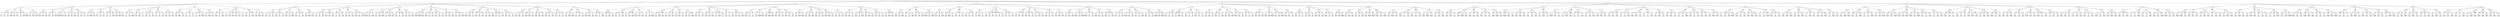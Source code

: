 digraph {
  1;
  2;
  3;
  4;
  5;
  6;
  7;
  8;
  9;
  10;
  11;
  12;
  13;
  14;
  15;
  16;
  17;
  18;
  19;
  20;
  21;
  22;
  23;
  24;
  25;
  26;
  27;
  28;
  29;
  30;
  31;
  32;
  33;
  34;
  35;
  36;
  37;
  38;
  39;
  40;
  41;
  42;
  43;
  44;
  45;
  46;
  47;
  48;
  49;
  50;
  51;
  52;
  53;
  54;
  55;
  56;
  57;
  58;
  59;
  60;
  61;
  62;
  63;
  64;
  65;
  66;
  67;
  68;
  69;
  70;
  71;
  72;
  73;
  74;
  75;
  76;
  77;
  78;
  79;
  80;
  81;
  82;
  83;
  84;
  85;
  86;
  87;
  88;
  89;
  90;
  91;
  92;
  93;
  94;
  95;
  96;
  97;
  98;
  99;
  100;
  101;
  102;
  103;
  104;
  105;
  106;
  107;
  108;
  109;
  110;
  111;
  112;
  113;
  114;
  115;
  116;
  117;
  118;
  119;
  120;
  121;
  122;
  123;
  124;
  125;
  126;
  127;
  128;
  129;
  130;
  131;
  132;
  133;
  134;
  135;
  136;
  137;
  138;
  139;
  140;
  141;
  142;
  143;
  144;
  145;
  146;
  147;
  148;
  149;
  150;
  151;
  152;
  153;
  154;
  155;
  156;
  157;
  158;
  159;
  160;
  161;
  162;
  163;
  164;
  165;
  166;
  167;
  168;
  169;
  170;
  171;
  172;
  173;
  174;
  175;
  176;
  177;
  178;
  179;
  180;
  181;
  182;
  183;
  184;
  185;
  186;
  187;
  188;
  189;
  190;
  191;
  192;
  193;
  194;
  195;
  196;
  197;
  198;
  199;
  200;
  201;
  202;
  203;
  204;
  205;
  206;
  207;
  208;
  209;
  210;
  211;
  212;
  213;
  214;
  215;
  216;
  217;
  218;
  219;
  220;
  221;
  222;
  223;
  224;
  225;
  226;
  227;
  228;
  229;
  230;
  231;
  232;
  233;
  234;
  235;
  236;
  237;
  238;
  239;
  240;
  241;
  242;
  243;
  244;
  245;
  246;
  247;
  248;
  249;
  250;
  251;
  252;
  253;
  254;
  255;
  256;
  257;
  258;
  259;
  260;
  261;
  262;
  263;
  264;
  265;
  266;
  267;
  268;
  269;
  270;
  271;
  272;
  273;
  274;
  275;
  276;
  277;
  278;
  279;
  280;
  281;
  282;
  283;
  284;
  285;
  286;
  287;
  288;
  289;
  290;
  291;
  292;
  293;
  294;
  295;
  296;
  297;
  298;
  299;
  300;
  301;
  302;
  303;
  304;
  305;
  306;
  307;
  308;
  309;
  310;
  311;
  312;
  313;
  314;
  315;
  316;
  317;
  318;
  319;
  320;
  321;
  322;
  323;
  324;
  325;
  326;
  327;
  328;
  329;
  330;
  331;
  332;
  333;
  334;
  335;
  336;
  337;
  338;
  339;
  340;
  341;
  342;
  343;
  344;
  345;
  346;
  347;
  348;
  349;
  350;
  351;
  352;
  353;
  354;
  355;
  356;
  357;
  358;
  359;
  360;
  361;
  362;
  363;
  364;
  365;
  366;
  367;
  368;
  369;
  370;
  371;
  372;
  373;
  374;
  375;
  376;
  377;
  378;
  379;
  380;
  381;
  382;
  383;
  384;
  385;
  386;
  387;
  388;
  389;
  390;
  391;
  392;
  393;
  394;
  395;
  396;
  397;
  398;
  399;
  400;
  401;
  402;
  403;
  404;
  405;
  406;
  407;
  408;
  409;
  410;
  411;
  412;
  413;
  414;
  415;
  416;
  417;
  418;
  419;
  420;
  421;
  422;
  423;
  424;
  425;
  426;
  427;
  428;
  429;
  430;
  431;
  432;
  433;
  434;
  435;
  436;
  437;
  438;
  439;
  440;
  441;
  442;
  443;
  444;
  445;
  446;
  447;
  448;
  449;
  450;
  451;
  452;
  453;
  454;
  455;
  456;
  457;
  458;
  459;
  460;
  461;
  462;
  463;
  464;
  465;
  466;
  467;
  468;
  469;
  470;
  471;
  472;
  473;
  474;
  475;
  476;
  477;
  478;
  479;
  480;
  481;
  482;
  483;
  484;
  485;
  486;
  487;
  488;
  489;
  490;
  491;
  492;
  493;
  494;
  495;
  496;
  497;
  498;
  499;
  500;
  501;
  502;
  503;
  504;
  505;
  506;
  507;
  508;
  509;
  510;
  511;
  512;
  513;
  514;
  515;
  516;
  517;
  518;
  519;
  520;
  521;
  522;
  523;
  524;
  525;
  526;
  527;
  528;
  529;
  530;
  531;
  532;
  533;
  534;
  535;
  536;
  537;
  538;
  539;
  540;
  541;
  542;
  543;
  544;
  545;
  546;
  547;
  548;
  549;
  550;
  551;
  552;
  553;
  554;
  555;
  556;
  557;
  558;
  559;
  560;
  561;
  562;
  563;
  564;
  565;
  566;
  567;
  568;
  569;
  570;
  571;
  572;
  573;
  574;
  575;
  576;
  577;
  578;
  579;
  580;
  581;
  582;
  583;
  584;
  585;
  586;
  587;
  588;
  589;
  590;
  591;
  592;
  593;
  594;
  595;
  596;
  597;
  598;
  599;
  600;
  601;
  602;
  603;
  604;
  605;
  606;
  607;
  608;
  609;
  610;
  611;
  612;
  613;
  614;
  615;
  616;
  617;
  618;
  619;
  620;
  621;
  622;
  623;
  624;
  625;
  626;
  627;
  628;
  629;
  630;
  631;
  632;
  633;
  634;
  635;
  636;
  637;
  638;
  639;
  640;
  641;
  642;
  643;
  644;
  645;
  646;
  647;
  648;
  649;
  650;
  651;
  652;
  653;
  654;
  655;
  656;
  657;
  658;
  659;
  660;
  661;
  662;
  663;
  664;
  665;
  666;
  667;
  668;
  669;
  670;
  671;
  672;
  673;
  674;
  675;
  676;
  677;
  678;
  679;
  680;
  681;
  682;
  683;
  684;
  685;
  686;
  687;
  688;
  689;
  690;
  691;
  692;
  693;
  694;
  695;
  696;
  697;
  698;
  699;
  700;
  701;
  702;
  703;
  704;
  705;
  706;
  707;
  708;
  709;
  710;
  711;
  712;
  713;
  714;
  715;
  716;
  717;
  718;
  719;
  720;
  721;
  722;
  723;
  724;
  725;
  726;
  727;
  728;
  729;
  730;
  731;
  732;
  733;
  734;
  735;
  736;
  737;
  738;
  739;
  740;
  741;
  742;
  743;
  744;
  745;
  746;
  747;
  748;
  749;
  750;
  751;
  752;
  753;
  754;
  755;
  756;
  757;
  758;
  759;
  760;
  761;
  762;
  763;
  764;
  765;
  766;
  767;
  768;
  769;
  770;
  771;
  772;
  773;
  774;
  775;
  776;
  777;
  778;
  779;
  780;
  781;
  782;
  783;
  784;
  785;
  786;
  787;
  788;
  789;
  790;
  791;
  792;
  793;
  794;
  795;
  796;
  797;
  798;
  799;
  800;
  801;
  802;
  803;
  804;
  805;
  806;
  807;
  808;
  809;
  810;
  811;
  812;
  813;
  814;
  815;
  816;
  817;
  818;
  819;
  820;
  821;
  822;
  823;
  824;
  825;
  826;
  827;
  828;
  829;
  830;
  831;
  832;
  833;
  834;
  835;
  836;
  837;
  838;
  839;
  840;
  841;
  842;
  843;
  844;
  845;
  846;
  847;
  848;
  849;
  850;
  851;
  852;
  853;
  854;
  855;
  856;
  857;
  858;
  859;
  860;
  861;
  862;
  863;
  864;
  865;
  866;
  867;
  868;
  869;
  870;
  871;
  872;
  873;
  874;
  875;
  876;
  877;
  878;
  879;
  880;
  881;
  882;
  883;
  884;
  885;
  886;
  887;
  888;
  889;
  890;
  891;
  892;
  893;
  894;
  895;
  896;
  897;
  898;
  899;
  900;
  901;
  902;
  903;
  904;
  905;
  906;
  907;
  908;
  909;
  910;
  911;
  912;
  913;
  914;
  915;
  916;
  917;
  918;
  919;
  920;
  921;
  922;
  923;
  924;
  925;
  926;
  927;
  928;
  929;
  930;
  931;
  932;
  933;
  934;
  935;
  936;
  937;
  938;
  939;
  940;
  941;
  942;
  943;
  944;
  945;
  946;
  947;
  948;
  949;
  950;
  951;
  952;
  953;
  954;
  955;
  956;
  957;
  958;
  959;
  960;
  961;
  962;
  963;
  964;
  965;
  966;
  967;
  968;
  969;
  970;
  971;
  972;
  973;
  974;
  975;
  976;
  977;
  978;
  979;
  980;
  981;
  982;
  983;
  984;
  985;
  986;
  987;
  988;
  989;
  990;
  991;
  992;
  993;
  994;
  995;
  996;
  997;
  998;
  999;
  1000;
  1001;
  1002;
  1003;
  1004;
  1005;
  1006;
  1007;
  1008;
  1009;
  1010;
  1011;
  1012;
  1013;
  1014;
  1015;
  1016;
  1017;
  1018;
  1019;
  1020;
  1021;
  1022;
  1023;
  1024;
  1025;
  1026;
  1027;
  1028;
  1029;
  1030;
  1031;
  1032;
  1033;
  1034;
  1035;
  1036;
  1037;
  1038;
  1039;
  1040;
  1041;
  1042;
  1043;
  1044;
  1045;
  1046;
  1047;
  1048;
  1049;
  1050;
  1051;
  1052;
  1053;
  1054;
  1055;
  1056;
  1057;
  1058;
  1059;
  1060;
  1061;
  1062;
  1063;
  1064;
  1065;
  1066;
  1067;
  1068;
  1069;
  1070;
  1071;
  1072;
  1073;
  1074;
  1075;
  1076;
  1077;
  1078;
  1079;
  1080;
  1081;
  1082;
  1083;
  1084;
  1085;
  1086;
  1087;
  1088;
  1089;
  1090;
  1091;
  1092;
  1093;
  1094;
  1095;
  1096;
  1097;
  1098;
  1099;
  1100;
  1101;
  1102;
  1103;
  1104;
  1105;
  1106;
  1107;
  1108;
  1109;
  1110;
  1111;
  1112;
  1113;
  1114;
  1115;
  1116;
  1117;
  1118;
  1119;
  1120;
  1121;
  1122;
  1123;
  1124;
  1125;
  1126;
  1127;
  1128;
  1129;
  1130;
  1131;
  1132;
  1133;
  1134;
  1135;
  1136;
  1137;
  1138;
  1139;
  1140;
  1141;
  1142;
  1143;
  1144;
  1145;
  1146;
  1147;
  1148;
  1149;
  1150;
  1151;
  1152;
  1153;
  1154;
  1155;
  1156;
  1157;
  1158;
  1159;
  1160;
  1161;
  1162;
  1163;
  1164;
  1165;
  1166;
  1167;
  1168;
  1169;
  1170;
  1171;
  1172;
  1173;
  1174;
  1175;
  1176;
  1177;
  1178;
  1179;
  1180;
  1181;
  1182;
  1183;
  1184;
  1185;
  1186;
  1187;
  1188;
  1189;
  1190;
  1191;
  1192;
  1193;
  1194;
  1195;
  1196;
  1197;
  1198;
  1199;
  1200;
  1201;
  1202;
  1203;
  1204;
  1205;
  1206;
  1207;
  1208;
  1209;
  1210;
  1211;
  1212;
  1213;
  1214;
  1215;
  1216;
  1217;
  1218;
  1219;
  1220;
  1221;
  1222;
  1223;
  1224;
  1225;
  1226;
  1227;
  1228;
  1229;
  1230;
  1231;
  1232;
  1233;
  1234;
  1235;
  1236;
  1237;
  1238;
  1239;
  1240;
  1241;
  1242;
  1243;
  1244;
  1245;
  1246;
  1247;
  1248;
  1249;
  1250;
  1251;
  1252;
  1253;
  1254;
  1255;
  1256;
  1257;
  1258;
  1259;
  1260;
  1261;
  1262;
  1263;
  1264;
  1265;
  1266;
  1267;
  1268;
  1269;
  1270;
  1271;
  1272;
  1273;
  1274;
  1275;
  1276;
  1277;
  1278;
  1279;
  1280;
  1281;
  1282;
  1283;
  1284;
  1285;
  1286;
  1287;
  1288;
  1289;
  1290;
  1291;
  1292;
  1293;
  1294;
  1295;
  1296;
  1297;
  1298;
  1299;
  1300;
  1301;
  1302;
  1303;
  1304;
  1305;
  1306;
  1307;
  1308;
  1309;
  1310;
  1311;
  1312;
  1313;
  1314;
  1315;
  1316;
  1317;
  1318;
  1319;
  1320;
  1321;
  1322;
  1323;
  1324;
  1325;
  1326;
  1327;
  1328;
  1329;
  1330;
  1331;
  1332;
  1333;
  1334;
  1335;
  1336;
  1337;
  1338;
  1339;
  1340;
  1341;
  1342;
  1343;
  1344;
  1345;
  1346;
  1347;
  1348;
  1349;
  1350;
  1351;
  1352;
  1353;
  1354;
  1355;
  1356;
  1357;
  1358;
  1359;
  1360;
  1361;
  1362;
  1363;
  1364;
  1365;
  1366;
  1367;
  1368;
  1369;
  1370;
  1371;
  1372;
  1373;
  1374;
  1375;
  1376;
  1377;
  1378;
  1379;
  1380;
  1381;
  1382;
  1383;
  1384;
  1385;
  1386;
  1387;
  1388;
  1389;
  1390;
  1391;
  1392;
  1393;
  1394;
  1395;
  1396;
  1397;
  1398;
  1399;
  1400;
  1401;
  1402;
  1403;
  1404;
  1405;
  1406;
  1407;
  1408;
  1409;
  1410;
  1411;
  1412;
  1413;
  1414;
  1415;
  1416;
  1417;
  1418;
  1419;
  1420;
  1421;
  1422;
  1423;
  1424;
  1425;
  1426;
  1427;
  1428;
  1429;
  1430;
  1431;
  1432;
  1433;
  1434;
  1435;
  1436;
  1437;
  1438;
  1439;
  1440;
  1441;
  1442;
  1443;
  1444;
  1445;
  1446;
  1447;
  1448;
  1449;
  1450;
  1451;
  1452;
  1453;
  1454;
  1455;
  1456;
  1457;
  1458;
  1459;
  1460;
  1461;
  1462;
  1463;
  1464;
  1465;
  1466;
  1467;
  1468;
  1469;
  1470;
  1471;
  1472;
  1473;
  1474;
  1475;
  1476;
  1477;
  1478;
  1479;
  1480;
  1481;
  1482;
  1483;
  1484;
  1485;
  1486;
  1487;
  1488;
  1489;
  1490;
  1491;
  1492;
  1493;
  1494;
  1495;
  1496;
  1497;
  1498;
  1499;
  1500;
  1501;
  1502;
  1503;
  1504;
  1505;
  1506;
  1507;
  1508;
  1509;
  1510;
  1511;
  1512;
  1513;
  1514;
  1515;
  1516;
  1517;
  1518;
  1519;
  1520;
  1521;
  1522;
  1523;
  1524;
  1525;
  1526;
  1527;
  1528;
  1529;
  1530;
  1531;
  1532;
  1533;
  1534;
  1535;
  1536;
  1537;
  1538;
  1539;
  1540;
  1541;
  1542;
  1543;
  1544;
  1545;
  1546;
  1547;
  1548;
  1549;
  1550;
  1551;
  1552;
  1553;
  1554;
  1555;
  1556;
  1557;
  1558;
  1559;
  1560;
  1561;
  1562;
  1563;
  1564;
  1565;
  1566;
  1567;
  1568;
  1569;
  1570;
  1571;
  1572;
  1573;
  1574;
  1575;
  1576;
  1577;
  1578;
  1579;
  1580;
  1581;
  1582;
  1583;
  1584;
  1585;
  1586;
  1587;
  1588;
  1589;
  1590;
  1591;
  1592;
  1593;
  1594;
  1595;
  1596;
  1597;
  1598;
  1599;
  1600;
  1601;
  1602;
  1603;
  1604;
  1605;
  1606;
  1607;
  1608;
  1609;
  1610;
  1611;
  1612;
  1613;
  1614;
  1615;
  1616;
  1617;
  1618;
  1619;
  1620;
  1621;
  1622;
  1623;
  1624;
  1625;
  1626;
  1627;
  1628;
  1629;
  1630;
  1631;
  1632;
  1633;
  1634;
  1635;
  1636;
  1637;
  1638;
  1639;
  1640;
  1641;
  1642;
  1643;
  1644;
  1645;
  1646;
  1647;
  1648;
  1649;
  1650;
  1651;
  1652;
  1653;
  1654;
  1655;
  1656;
  1657;
  1658;
  1659;
  1660;
  1661;
  1662;
  1663;
  1664;
  1665;
  1666;
  1667;
  1668;
  1669;
  1670;
  1671;
  1672;
  1673;
  1674;
  1675;
  1676;
  1677;
  1678;
  1679;
  1680;
  1681;
  1682;
  1683;
  1684;
  1685;
  1686;
  1687;
  1688;
  1689;
  1690;
  1691;
  1692;
  1693;
  1694;
  1695;
  1696;
  1697;
  1698;
  1699;
  1700;
  1701;
  1702;
  1703;
  1704;
  1 -> 2;
  1 -> 198;
  1 -> 444;
  1 -> 654;
  1 -> 850;
  1 -> 1046;
  1 -> 1292;
  1 -> 1502;
  2 -> 3;
  2 -> 32;
  2 -> 68;
  2 -> 97;
  2 -> 133;
  2 -> 162;
  3 -> 4;
  3 -> 11;
  3 -> 18;
  3 -> 25;
  4 -> 5;
  4 -> 7;
  4 -> 9;
  5 -> 6;
  7 -> 8;
  9 -> 10;
  11 -> 12;
  11 -> 14;
  11 -> 16;
  12 -> 13;
  14 -> 15;
  16 -> 17;
  18 -> 19;
  18 -> 21;
  18 -> 23;
  19 -> 20;
  21 -> 22;
  23 -> 24;
  25 -> 26;
  25 -> 28;
  25 -> 30;
  26 -> 27;
  28 -> 29;
  30 -> 31;
  32 -> 33;
  32 -> 40;
  32 -> 47;
  32 -> 54;
  32 -> 61;
  33 -> 34;
  33 -> 36;
  33 -> 38;
  34 -> 35;
  36 -> 37;
  38 -> 39;
  40 -> 41;
  40 -> 43;
  40 -> 45;
  41 -> 42;
  43 -> 44;
  45 -> 46;
  47 -> 48;
  47 -> 50;
  47 -> 52;
  48 -> 49;
  50 -> 51;
  52 -> 53;
  54 -> 55;
  54 -> 57;
  54 -> 59;
  55 -> 56;
  57 -> 58;
  59 -> 60;
  61 -> 62;
  61 -> 64;
  61 -> 66;
  62 -> 63;
  64 -> 65;
  66 -> 67;
  68 -> 69;
  68 -> 76;
  68 -> 83;
  68 -> 90;
  69 -> 70;
  69 -> 72;
  69 -> 74;
  70 -> 71;
  72 -> 73;
  74 -> 75;
  76 -> 77;
  76 -> 79;
  76 -> 81;
  77 -> 78;
  79 -> 80;
  81 -> 82;
  83 -> 84;
  83 -> 86;
  83 -> 88;
  84 -> 85;
  86 -> 87;
  88 -> 89;
  90 -> 91;
  90 -> 93;
  90 -> 95;
  91 -> 92;
  93 -> 94;
  95 -> 96;
  97 -> 98;
  97 -> 105;
  97 -> 112;
  97 -> 119;
  97 -> 126;
  98 -> 99;
  98 -> 101;
  98 -> 103;
  99 -> 100;
  101 -> 102;
  103 -> 104;
  105 -> 106;
  105 -> 108;
  105 -> 110;
  106 -> 107;
  108 -> 109;
  110 -> 111;
  112 -> 113;
  112 -> 115;
  112 -> 117;
  113 -> 114;
  115 -> 116;
  117 -> 118;
  119 -> 120;
  119 -> 122;
  119 -> 124;
  120 -> 121;
  122 -> 123;
  124 -> 125;
  126 -> 127;
  126 -> 129;
  126 -> 131;
  127 -> 128;
  129 -> 130;
  131 -> 132;
  133 -> 134;
  133 -> 141;
  133 -> 148;
  133 -> 155;
  134 -> 135;
  134 -> 137;
  134 -> 139;
  135 -> 136;
  137 -> 138;
  139 -> 140;
  141 -> 142;
  141 -> 144;
  141 -> 146;
  142 -> 143;
  144 -> 145;
  146 -> 147;
  148 -> 149;
  148 -> 151;
  148 -> 153;
  149 -> 150;
  151 -> 152;
  153 -> 154;
  155 -> 156;
  155 -> 158;
  155 -> 160;
  156 -> 157;
  158 -> 159;
  160 -> 161;
  162 -> 163;
  162 -> 170;
  162 -> 177;
  162 -> 184;
  162 -> 191;
  163 -> 164;
  163 -> 166;
  163 -> 168;
  164 -> 165;
  166 -> 167;
  168 -> 169;
  170 -> 171;
  170 -> 173;
  170 -> 175;
  171 -> 172;
  173 -> 174;
  175 -> 176;
  177 -> 178;
  177 -> 180;
  177 -> 182;
  178 -> 179;
  180 -> 181;
  182 -> 183;
  184 -> 185;
  184 -> 187;
  184 -> 189;
  185 -> 186;
  187 -> 188;
  189 -> 190;
  191 -> 192;
  191 -> 194;
  191 -> 196;
  192 -> 193;
  194 -> 195;
  196 -> 197;
  198 -> 199;
  198 -> 235;
  198 -> 271;
  198 -> 307;
  198 -> 343;
  198 -> 379;
  198 -> 415;
  199 -> 200;
  199 -> 207;
  199 -> 214;
  199 -> 221;
  199 -> 228;
  200 -> 201;
  200 -> 203;
  200 -> 205;
  201 -> 202;
  203 -> 204;
  205 -> 206;
  207 -> 208;
  207 -> 210;
  207 -> 212;
  208 -> 209;
  210 -> 211;
  212 -> 213;
  214 -> 215;
  214 -> 217;
  214 -> 219;
  215 -> 216;
  217 -> 218;
  219 -> 220;
  221 -> 222;
  221 -> 224;
  221 -> 226;
  222 -> 223;
  224 -> 225;
  226 -> 227;
  228 -> 229;
  228 -> 231;
  228 -> 233;
  229 -> 230;
  231 -> 232;
  233 -> 234;
  235 -> 236;
  235 -> 243;
  235 -> 250;
  235 -> 257;
  235 -> 264;
  236 -> 237;
  236 -> 239;
  236 -> 241;
  237 -> 238;
  239 -> 240;
  241 -> 242;
  243 -> 244;
  243 -> 246;
  243 -> 248;
  244 -> 245;
  246 -> 247;
  248 -> 249;
  250 -> 251;
  250 -> 253;
  250 -> 255;
  251 -> 252;
  253 -> 254;
  255 -> 256;
  257 -> 258;
  257 -> 260;
  257 -> 262;
  258 -> 259;
  260 -> 261;
  262 -> 263;
  264 -> 265;
  264 -> 267;
  264 -> 269;
  265 -> 266;
  267 -> 268;
  269 -> 270;
  271 -> 272;
  271 -> 279;
  271 -> 286;
  271 -> 293;
  271 -> 300;
  272 -> 273;
  272 -> 275;
  272 -> 277;
  273 -> 274;
  275 -> 276;
  277 -> 278;
  279 -> 280;
  279 -> 282;
  279 -> 284;
  280 -> 281;
  282 -> 283;
  284 -> 285;
  286 -> 287;
  286 -> 289;
  286 -> 291;
  287 -> 288;
  289 -> 290;
  291 -> 292;
  293 -> 294;
  293 -> 296;
  293 -> 298;
  294 -> 295;
  296 -> 297;
  298 -> 299;
  300 -> 301;
  300 -> 303;
  300 -> 305;
  301 -> 302;
  303 -> 304;
  305 -> 306;
  307 -> 308;
  307 -> 315;
  307 -> 322;
  307 -> 329;
  307 -> 336;
  308 -> 309;
  308 -> 311;
  308 -> 313;
  309 -> 310;
  311 -> 312;
  313 -> 314;
  315 -> 316;
  315 -> 318;
  315 -> 320;
  316 -> 317;
  318 -> 319;
  320 -> 321;
  322 -> 323;
  322 -> 325;
  322 -> 327;
  323 -> 324;
  325 -> 326;
  327 -> 328;
  329 -> 330;
  329 -> 332;
  329 -> 334;
  330 -> 331;
  332 -> 333;
  334 -> 335;
  336 -> 337;
  336 -> 339;
  336 -> 341;
  337 -> 338;
  339 -> 340;
  341 -> 342;
  343 -> 344;
  343 -> 351;
  343 -> 358;
  343 -> 365;
  343 -> 372;
  344 -> 345;
  344 -> 347;
  344 -> 349;
  345 -> 346;
  347 -> 348;
  349 -> 350;
  351 -> 352;
  351 -> 354;
  351 -> 356;
  352 -> 353;
  354 -> 355;
  356 -> 357;
  358 -> 359;
  358 -> 361;
  358 -> 363;
  359 -> 360;
  361 -> 362;
  363 -> 364;
  365 -> 366;
  365 -> 368;
  365 -> 370;
  366 -> 367;
  368 -> 369;
  370 -> 371;
  372 -> 373;
  372 -> 375;
  372 -> 377;
  373 -> 374;
  375 -> 376;
  377 -> 378;
  379 -> 380;
  379 -> 387;
  379 -> 394;
  379 -> 401;
  379 -> 408;
  380 -> 381;
  380 -> 383;
  380 -> 385;
  381 -> 382;
  383 -> 384;
  385 -> 386;
  387 -> 388;
  387 -> 390;
  387 -> 392;
  388 -> 389;
  390 -> 391;
  392 -> 393;
  394 -> 395;
  394 -> 397;
  394 -> 399;
  395 -> 396;
  397 -> 398;
  399 -> 400;
  401 -> 402;
  401 -> 404;
  401 -> 406;
  402 -> 403;
  404 -> 405;
  406 -> 407;
  408 -> 409;
  408 -> 411;
  408 -> 413;
  409 -> 410;
  411 -> 412;
  413 -> 414;
  415 -> 416;
  415 -> 423;
  415 -> 430;
  415 -> 437;
  416 -> 417;
  416 -> 419;
  416 -> 421;
  417 -> 418;
  419 -> 420;
  421 -> 422;
  423 -> 424;
  423 -> 426;
  423 -> 428;
  424 -> 425;
  426 -> 427;
  428 -> 429;
  430 -> 431;
  430 -> 433;
  430 -> 435;
  431 -> 432;
  433 -> 434;
  435 -> 436;
  437 -> 438;
  437 -> 440;
  437 -> 442;
  438 -> 439;
  440 -> 441;
  442 -> 443;
  444 -> 445;
  444 -> 481;
  444 -> 510;
  444 -> 546;
  444 -> 582;
  444 -> 618;
  445 -> 446;
  445 -> 453;
  445 -> 460;
  445 -> 467;
  445 -> 474;
  446 -> 447;
  446 -> 449;
  446 -> 451;
  447 -> 448;
  449 -> 450;
  451 -> 452;
  453 -> 454;
  453 -> 456;
  453 -> 458;
  454 -> 455;
  456 -> 457;
  458 -> 459;
  460 -> 461;
  460 -> 463;
  460 -> 465;
  461 -> 462;
  463 -> 464;
  465 -> 466;
  467 -> 468;
  467 -> 470;
  467 -> 472;
  468 -> 469;
  470 -> 471;
  472 -> 473;
  474 -> 475;
  474 -> 477;
  474 -> 479;
  475 -> 476;
  477 -> 478;
  479 -> 480;
  481 -> 482;
  481 -> 489;
  481 -> 496;
  481 -> 503;
  482 -> 483;
  482 -> 485;
  482 -> 487;
  483 -> 484;
  485 -> 486;
  487 -> 488;
  489 -> 490;
  489 -> 492;
  489 -> 494;
  490 -> 491;
  492 -> 493;
  494 -> 495;
  496 -> 497;
  496 -> 499;
  496 -> 501;
  497 -> 498;
  499 -> 500;
  501 -> 502;
  503 -> 504;
  503 -> 506;
  503 -> 508;
  504 -> 505;
  506 -> 507;
  508 -> 509;
  510 -> 511;
  510 -> 518;
  510 -> 525;
  510 -> 532;
  510 -> 539;
  511 -> 512;
  511 -> 514;
  511 -> 516;
  512 -> 513;
  514 -> 515;
  516 -> 517;
  518 -> 519;
  518 -> 521;
  518 -> 523;
  519 -> 520;
  521 -> 522;
  523 -> 524;
  525 -> 526;
  525 -> 528;
  525 -> 530;
  526 -> 527;
  528 -> 529;
  530 -> 531;
  532 -> 533;
  532 -> 535;
  532 -> 537;
  533 -> 534;
  535 -> 536;
  537 -> 538;
  539 -> 540;
  539 -> 542;
  539 -> 544;
  540 -> 541;
  542 -> 543;
  544 -> 545;
  546 -> 547;
  546 -> 554;
  546 -> 561;
  546 -> 568;
  546 -> 575;
  547 -> 548;
  547 -> 550;
  547 -> 552;
  548 -> 549;
  550 -> 551;
  552 -> 553;
  554 -> 555;
  554 -> 557;
  554 -> 559;
  555 -> 556;
  557 -> 558;
  559 -> 560;
  561 -> 562;
  561 -> 564;
  561 -> 566;
  562 -> 563;
  564 -> 565;
  566 -> 567;
  568 -> 569;
  568 -> 571;
  568 -> 573;
  569 -> 570;
  571 -> 572;
  573 -> 574;
  575 -> 576;
  575 -> 578;
  575 -> 580;
  576 -> 577;
  578 -> 579;
  580 -> 581;
  582 -> 583;
  582 -> 590;
  582 -> 597;
  582 -> 604;
  582 -> 611;
  583 -> 584;
  583 -> 586;
  583 -> 588;
  584 -> 585;
  586 -> 587;
  588 -> 589;
  590 -> 591;
  590 -> 593;
  590 -> 595;
  591 -> 592;
  593 -> 594;
  595 -> 596;
  597 -> 598;
  597 -> 600;
  597 -> 602;
  598 -> 599;
  600 -> 601;
  602 -> 603;
  604 -> 605;
  604 -> 607;
  604 -> 609;
  605 -> 606;
  607 -> 608;
  609 -> 610;
  611 -> 612;
  611 -> 614;
  611 -> 616;
  612 -> 613;
  614 -> 615;
  616 -> 617;
  618 -> 619;
  618 -> 626;
  618 -> 633;
  618 -> 640;
  618 -> 647;
  619 -> 620;
  619 -> 622;
  619 -> 624;
  620 -> 621;
  622 -> 623;
  624 -> 625;
  626 -> 627;
  626 -> 629;
  626 -> 631;
  627 -> 628;
  629 -> 630;
  631 -> 632;
  633 -> 634;
  633 -> 636;
  633 -> 638;
  634 -> 635;
  636 -> 637;
  638 -> 639;
  640 -> 641;
  640 -> 643;
  640 -> 645;
  641 -> 642;
  643 -> 644;
  645 -> 646;
  647 -> 648;
  647 -> 650;
  647 -> 652;
  648 -> 649;
  650 -> 651;
  652 -> 653;
  654 -> 655;
  654 -> 684;
  654 -> 713;
  654 -> 742;
  654 -> 778;
  654 -> 814;
  655 -> 656;
  655 -> 663;
  655 -> 670;
  655 -> 677;
  656 -> 657;
  656 -> 659;
  656 -> 661;
  657 -> 658;
  659 -> 660;
  661 -> 662;
  663 -> 664;
  663 -> 666;
  663 -> 668;
  664 -> 665;
  666 -> 667;
  668 -> 669;
  670 -> 671;
  670 -> 673;
  670 -> 675;
  671 -> 672;
  673 -> 674;
  675 -> 676;
  677 -> 678;
  677 -> 680;
  677 -> 682;
  678 -> 679;
  680 -> 681;
  682 -> 683;
  684 -> 685;
  684 -> 692;
  684 -> 699;
  684 -> 706;
  685 -> 686;
  685 -> 688;
  685 -> 690;
  686 -> 687;
  688 -> 689;
  690 -> 691;
  692 -> 693;
  692 -> 695;
  692 -> 697;
  693 -> 694;
  695 -> 696;
  697 -> 698;
  699 -> 700;
  699 -> 702;
  699 -> 704;
  700 -> 701;
  702 -> 703;
  704 -> 705;
  706 -> 707;
  706 -> 709;
  706 -> 711;
  707 -> 708;
  709 -> 710;
  711 -> 712;
  713 -> 714;
  713 -> 721;
  713 -> 728;
  713 -> 735;
  714 -> 715;
  714 -> 717;
  714 -> 719;
  715 -> 716;
  717 -> 718;
  719 -> 720;
  721 -> 722;
  721 -> 724;
  721 -> 726;
  722 -> 723;
  724 -> 725;
  726 -> 727;
  728 -> 729;
  728 -> 731;
  728 -> 733;
  729 -> 730;
  731 -> 732;
  733 -> 734;
  735 -> 736;
  735 -> 738;
  735 -> 740;
  736 -> 737;
  738 -> 739;
  740 -> 741;
  742 -> 743;
  742 -> 750;
  742 -> 757;
  742 -> 764;
  742 -> 771;
  743 -> 744;
  743 -> 746;
  743 -> 748;
  744 -> 745;
  746 -> 747;
  748 -> 749;
  750 -> 751;
  750 -> 753;
  750 -> 755;
  751 -> 752;
  753 -> 754;
  755 -> 756;
  757 -> 758;
  757 -> 760;
  757 -> 762;
  758 -> 759;
  760 -> 761;
  762 -> 763;
  764 -> 765;
  764 -> 767;
  764 -> 769;
  765 -> 766;
  767 -> 768;
  769 -> 770;
  771 -> 772;
  771 -> 774;
  771 -> 776;
  772 -> 773;
  774 -> 775;
  776 -> 777;
  778 -> 779;
  778 -> 786;
  778 -> 793;
  778 -> 800;
  778 -> 807;
  779 -> 780;
  779 -> 782;
  779 -> 784;
  780 -> 781;
  782 -> 783;
  784 -> 785;
  786 -> 787;
  786 -> 789;
  786 -> 791;
  787 -> 788;
  789 -> 790;
  791 -> 792;
  793 -> 794;
  793 -> 796;
  793 -> 798;
  794 -> 795;
  796 -> 797;
  798 -> 799;
  800 -> 801;
  800 -> 803;
  800 -> 805;
  801 -> 802;
  803 -> 804;
  805 -> 806;
  807 -> 808;
  807 -> 810;
  807 -> 812;
  808 -> 809;
  810 -> 811;
  812 -> 813;
  814 -> 815;
  814 -> 822;
  814 -> 829;
  814 -> 836;
  814 -> 843;
  815 -> 816;
  815 -> 818;
  815 -> 820;
  816 -> 817;
  818 -> 819;
  820 -> 821;
  822 -> 823;
  822 -> 825;
  822 -> 827;
  823 -> 824;
  825 -> 826;
  827 -> 828;
  829 -> 830;
  829 -> 832;
  829 -> 834;
  830 -> 831;
  832 -> 833;
  834 -> 835;
  836 -> 837;
  836 -> 839;
  836 -> 841;
  837 -> 838;
  839 -> 840;
  841 -> 842;
  843 -> 844;
  843 -> 846;
  843 -> 848;
  844 -> 845;
  846 -> 847;
  848 -> 849;
  850 -> 851;
  850 -> 880;
  850 -> 916;
  850 -> 945;
  850 -> 981;
  850 -> 1010;
  851 -> 852;
  851 -> 859;
  851 -> 866;
  851 -> 873;
  852 -> 853;
  852 -> 855;
  852 -> 857;
  853 -> 854;
  855 -> 856;
  857 -> 858;
  859 -> 860;
  859 -> 862;
  859 -> 864;
  860 -> 861;
  862 -> 863;
  864 -> 865;
  866 -> 867;
  866 -> 869;
  866 -> 871;
  867 -> 868;
  869 -> 870;
  871 -> 872;
  873 -> 874;
  873 -> 876;
  873 -> 878;
  874 -> 875;
  876 -> 877;
  878 -> 879;
  880 -> 881;
  880 -> 888;
  880 -> 895;
  880 -> 902;
  880 -> 909;
  881 -> 882;
  881 -> 884;
  881 -> 886;
  882 -> 883;
  884 -> 885;
  886 -> 887;
  888 -> 889;
  888 -> 891;
  888 -> 893;
  889 -> 890;
  891 -> 892;
  893 -> 894;
  895 -> 896;
  895 -> 898;
  895 -> 900;
  896 -> 897;
  898 -> 899;
  900 -> 901;
  902 -> 903;
  902 -> 905;
  902 -> 907;
  903 -> 904;
  905 -> 906;
  907 -> 908;
  909 -> 910;
  909 -> 912;
  909 -> 914;
  910 -> 911;
  912 -> 913;
  914 -> 915;
  916 -> 917;
  916 -> 924;
  916 -> 931;
  916 -> 938;
  917 -> 918;
  917 -> 920;
  917 -> 922;
  918 -> 919;
  920 -> 921;
  922 -> 923;
  924 -> 925;
  924 -> 927;
  924 -> 929;
  925 -> 926;
  927 -> 928;
  929 -> 930;
  931 -> 932;
  931 -> 934;
  931 -> 936;
  932 -> 933;
  934 -> 935;
  936 -> 937;
  938 -> 939;
  938 -> 941;
  938 -> 943;
  939 -> 940;
  941 -> 942;
  943 -> 944;
  945 -> 946;
  945 -> 953;
  945 -> 960;
  945 -> 967;
  945 -> 974;
  946 -> 947;
  946 -> 949;
  946 -> 951;
  947 -> 948;
  949 -> 950;
  951 -> 952;
  953 -> 954;
  953 -> 956;
  953 -> 958;
  954 -> 955;
  956 -> 957;
  958 -> 959;
  960 -> 961;
  960 -> 963;
  960 -> 965;
  961 -> 962;
  963 -> 964;
  965 -> 966;
  967 -> 968;
  967 -> 970;
  967 -> 972;
  968 -> 969;
  970 -> 971;
  972 -> 973;
  974 -> 975;
  974 -> 977;
  974 -> 979;
  975 -> 976;
  977 -> 978;
  979 -> 980;
  981 -> 982;
  981 -> 989;
  981 -> 996;
  981 -> 1003;
  982 -> 983;
  982 -> 985;
  982 -> 987;
  983 -> 984;
  985 -> 986;
  987 -> 988;
  989 -> 990;
  989 -> 992;
  989 -> 994;
  990 -> 991;
  992 -> 993;
  994 -> 995;
  996 -> 997;
  996 -> 999;
  996 -> 1001;
  997 -> 998;
  999 -> 1000;
  1001 -> 1002;
  1003 -> 1004;
  1003 -> 1006;
  1003 -> 1008;
  1004 -> 1005;
  1006 -> 1007;
  1008 -> 1009;
  1010 -> 1011;
  1010 -> 1018;
  1010 -> 1025;
  1010 -> 1032;
  1010 -> 1039;
  1011 -> 1012;
  1011 -> 1014;
  1011 -> 1016;
  1012 -> 1013;
  1014 -> 1015;
  1016 -> 1017;
  1018 -> 1019;
  1018 -> 1021;
  1018 -> 1023;
  1019 -> 1020;
  1021 -> 1022;
  1023 -> 1024;
  1025 -> 1026;
  1025 -> 1028;
  1025 -> 1030;
  1026 -> 1027;
  1028 -> 1029;
  1030 -> 1031;
  1032 -> 1033;
  1032 -> 1035;
  1032 -> 1037;
  1033 -> 1034;
  1035 -> 1036;
  1037 -> 1038;
  1039 -> 1040;
  1039 -> 1042;
  1039 -> 1044;
  1040 -> 1041;
  1042 -> 1043;
  1044 -> 1045;
  1046 -> 1047;
  1046 -> 1083;
  1046 -> 1112;
  1046 -> 1148;
  1046 -> 1184;
  1046 -> 1220;
  1046 -> 1256;
  1047 -> 1048;
  1047 -> 1055;
  1047 -> 1062;
  1047 -> 1069;
  1047 -> 1076;
  1048 -> 1049;
  1048 -> 1051;
  1048 -> 1053;
  1049 -> 1050;
  1051 -> 1052;
  1053 -> 1054;
  1055 -> 1056;
  1055 -> 1058;
  1055 -> 1060;
  1056 -> 1057;
  1058 -> 1059;
  1060 -> 1061;
  1062 -> 1063;
  1062 -> 1065;
  1062 -> 1067;
  1063 -> 1064;
  1065 -> 1066;
  1067 -> 1068;
  1069 -> 1070;
  1069 -> 1072;
  1069 -> 1074;
  1070 -> 1071;
  1072 -> 1073;
  1074 -> 1075;
  1076 -> 1077;
  1076 -> 1079;
  1076 -> 1081;
  1077 -> 1078;
  1079 -> 1080;
  1081 -> 1082;
  1083 -> 1084;
  1083 -> 1091;
  1083 -> 1098;
  1083 -> 1105;
  1084 -> 1085;
  1084 -> 1087;
  1084 -> 1089;
  1085 -> 1086;
  1087 -> 1088;
  1089 -> 1090;
  1091 -> 1092;
  1091 -> 1094;
  1091 -> 1096;
  1092 -> 1093;
  1094 -> 1095;
  1096 -> 1097;
  1098 -> 1099;
  1098 -> 1101;
  1098 -> 1103;
  1099 -> 1100;
  1101 -> 1102;
  1103 -> 1104;
  1105 -> 1106;
  1105 -> 1108;
  1105 -> 1110;
  1106 -> 1107;
  1108 -> 1109;
  1110 -> 1111;
  1112 -> 1113;
  1112 -> 1120;
  1112 -> 1127;
  1112 -> 1134;
  1112 -> 1141;
  1113 -> 1114;
  1113 -> 1116;
  1113 -> 1118;
  1114 -> 1115;
  1116 -> 1117;
  1118 -> 1119;
  1120 -> 1121;
  1120 -> 1123;
  1120 -> 1125;
  1121 -> 1122;
  1123 -> 1124;
  1125 -> 1126;
  1127 -> 1128;
  1127 -> 1130;
  1127 -> 1132;
  1128 -> 1129;
  1130 -> 1131;
  1132 -> 1133;
  1134 -> 1135;
  1134 -> 1137;
  1134 -> 1139;
  1135 -> 1136;
  1137 -> 1138;
  1139 -> 1140;
  1141 -> 1142;
  1141 -> 1144;
  1141 -> 1146;
  1142 -> 1143;
  1144 -> 1145;
  1146 -> 1147;
  1148 -> 1149;
  1148 -> 1156;
  1148 -> 1163;
  1148 -> 1170;
  1148 -> 1177;
  1149 -> 1150;
  1149 -> 1152;
  1149 -> 1154;
  1150 -> 1151;
  1152 -> 1153;
  1154 -> 1155;
  1156 -> 1157;
  1156 -> 1159;
  1156 -> 1161;
  1157 -> 1158;
  1159 -> 1160;
  1161 -> 1162;
  1163 -> 1164;
  1163 -> 1166;
  1163 -> 1168;
  1164 -> 1165;
  1166 -> 1167;
  1168 -> 1169;
  1170 -> 1171;
  1170 -> 1173;
  1170 -> 1175;
  1171 -> 1172;
  1173 -> 1174;
  1175 -> 1176;
  1177 -> 1178;
  1177 -> 1180;
  1177 -> 1182;
  1178 -> 1179;
  1180 -> 1181;
  1182 -> 1183;
  1184 -> 1185;
  1184 -> 1192;
  1184 -> 1199;
  1184 -> 1206;
  1184 -> 1213;
  1185 -> 1186;
  1185 -> 1188;
  1185 -> 1190;
  1186 -> 1187;
  1188 -> 1189;
  1190 -> 1191;
  1192 -> 1193;
  1192 -> 1195;
  1192 -> 1197;
  1193 -> 1194;
  1195 -> 1196;
  1197 -> 1198;
  1199 -> 1200;
  1199 -> 1202;
  1199 -> 1204;
  1200 -> 1201;
  1202 -> 1203;
  1204 -> 1205;
  1206 -> 1207;
  1206 -> 1209;
  1206 -> 1211;
  1207 -> 1208;
  1209 -> 1210;
  1211 -> 1212;
  1213 -> 1214;
  1213 -> 1216;
  1213 -> 1218;
  1214 -> 1215;
  1216 -> 1217;
  1218 -> 1219;
  1220 -> 1221;
  1220 -> 1228;
  1220 -> 1235;
  1220 -> 1242;
  1220 -> 1249;
  1221 -> 1222;
  1221 -> 1224;
  1221 -> 1226;
  1222 -> 1223;
  1224 -> 1225;
  1226 -> 1227;
  1228 -> 1229;
  1228 -> 1231;
  1228 -> 1233;
  1229 -> 1230;
  1231 -> 1232;
  1233 -> 1234;
  1235 -> 1236;
  1235 -> 1238;
  1235 -> 1240;
  1236 -> 1237;
  1238 -> 1239;
  1240 -> 1241;
  1242 -> 1243;
  1242 -> 1245;
  1242 -> 1247;
  1243 -> 1244;
  1245 -> 1246;
  1247 -> 1248;
  1249 -> 1250;
  1249 -> 1252;
  1249 -> 1254;
  1250 -> 1251;
  1252 -> 1253;
  1254 -> 1255;
  1256 -> 1257;
  1256 -> 1264;
  1256 -> 1271;
  1256 -> 1278;
  1256 -> 1285;
  1257 -> 1258;
  1257 -> 1260;
  1257 -> 1262;
  1258 -> 1259;
  1260 -> 1261;
  1262 -> 1263;
  1264 -> 1265;
  1264 -> 1267;
  1264 -> 1269;
  1265 -> 1266;
  1267 -> 1268;
  1269 -> 1270;
  1271 -> 1272;
  1271 -> 1274;
  1271 -> 1276;
  1272 -> 1273;
  1274 -> 1275;
  1276 -> 1277;
  1278 -> 1279;
  1278 -> 1281;
  1278 -> 1283;
  1279 -> 1280;
  1281 -> 1282;
  1283 -> 1284;
  1285 -> 1286;
  1285 -> 1288;
  1285 -> 1290;
  1286 -> 1287;
  1288 -> 1289;
  1290 -> 1291;
  1292 -> 1293;
  1292 -> 1322;
  1292 -> 1358;
  1292 -> 1394;
  1292 -> 1430;
  1292 -> 1466;
  1293 -> 1294;
  1293 -> 1301;
  1293 -> 1308;
  1293 -> 1315;
  1294 -> 1295;
  1294 -> 1297;
  1294 -> 1299;
  1295 -> 1296;
  1297 -> 1298;
  1299 -> 1300;
  1301 -> 1302;
  1301 -> 1304;
  1301 -> 1306;
  1302 -> 1303;
  1304 -> 1305;
  1306 -> 1307;
  1308 -> 1309;
  1308 -> 1311;
  1308 -> 1313;
  1309 -> 1310;
  1311 -> 1312;
  1313 -> 1314;
  1315 -> 1316;
  1315 -> 1318;
  1315 -> 1320;
  1316 -> 1317;
  1318 -> 1319;
  1320 -> 1321;
  1322 -> 1323;
  1322 -> 1330;
  1322 -> 1337;
  1322 -> 1344;
  1322 -> 1351;
  1323 -> 1324;
  1323 -> 1326;
  1323 -> 1328;
  1324 -> 1325;
  1326 -> 1327;
  1328 -> 1329;
  1330 -> 1331;
  1330 -> 1333;
  1330 -> 1335;
  1331 -> 1332;
  1333 -> 1334;
  1335 -> 1336;
  1337 -> 1338;
  1337 -> 1340;
  1337 -> 1342;
  1338 -> 1339;
  1340 -> 1341;
  1342 -> 1343;
  1344 -> 1345;
  1344 -> 1347;
  1344 -> 1349;
  1345 -> 1346;
  1347 -> 1348;
  1349 -> 1350;
  1351 -> 1352;
  1351 -> 1354;
  1351 -> 1356;
  1352 -> 1353;
  1354 -> 1355;
  1356 -> 1357;
  1358 -> 1359;
  1358 -> 1366;
  1358 -> 1373;
  1358 -> 1380;
  1358 -> 1387;
  1359 -> 1360;
  1359 -> 1362;
  1359 -> 1364;
  1360 -> 1361;
  1362 -> 1363;
  1364 -> 1365;
  1366 -> 1367;
  1366 -> 1369;
  1366 -> 1371;
  1367 -> 1368;
  1369 -> 1370;
  1371 -> 1372;
  1373 -> 1374;
  1373 -> 1376;
  1373 -> 1378;
  1374 -> 1375;
  1376 -> 1377;
  1378 -> 1379;
  1380 -> 1381;
  1380 -> 1383;
  1380 -> 1385;
  1381 -> 1382;
  1383 -> 1384;
  1385 -> 1386;
  1387 -> 1388;
  1387 -> 1390;
  1387 -> 1392;
  1388 -> 1389;
  1390 -> 1391;
  1392 -> 1393;
  1394 -> 1395;
  1394 -> 1402;
  1394 -> 1409;
  1394 -> 1416;
  1394 -> 1423;
  1395 -> 1396;
  1395 -> 1398;
  1395 -> 1400;
  1396 -> 1397;
  1398 -> 1399;
  1400 -> 1401;
  1402 -> 1403;
  1402 -> 1405;
  1402 -> 1407;
  1403 -> 1404;
  1405 -> 1406;
  1407 -> 1408;
  1409 -> 1410;
  1409 -> 1412;
  1409 -> 1414;
  1410 -> 1411;
  1412 -> 1413;
  1414 -> 1415;
  1416 -> 1417;
  1416 -> 1419;
  1416 -> 1421;
  1417 -> 1418;
  1419 -> 1420;
  1421 -> 1422;
  1423 -> 1424;
  1423 -> 1426;
  1423 -> 1428;
  1424 -> 1425;
  1426 -> 1427;
  1428 -> 1429;
  1430 -> 1431;
  1430 -> 1438;
  1430 -> 1445;
  1430 -> 1452;
  1430 -> 1459;
  1431 -> 1432;
  1431 -> 1434;
  1431 -> 1436;
  1432 -> 1433;
  1434 -> 1435;
  1436 -> 1437;
  1438 -> 1439;
  1438 -> 1441;
  1438 -> 1443;
  1439 -> 1440;
  1441 -> 1442;
  1443 -> 1444;
  1445 -> 1446;
  1445 -> 1448;
  1445 -> 1450;
  1446 -> 1447;
  1448 -> 1449;
  1450 -> 1451;
  1452 -> 1453;
  1452 -> 1455;
  1452 -> 1457;
  1453 -> 1454;
  1455 -> 1456;
  1457 -> 1458;
  1459 -> 1460;
  1459 -> 1462;
  1459 -> 1464;
  1460 -> 1461;
  1462 -> 1463;
  1464 -> 1465;
  1466 -> 1467;
  1466 -> 1474;
  1466 -> 1481;
  1466 -> 1488;
  1466 -> 1495;
  1467 -> 1468;
  1467 -> 1470;
  1467 -> 1472;
  1468 -> 1469;
  1470 -> 1471;
  1472 -> 1473;
  1474 -> 1475;
  1474 -> 1477;
  1474 -> 1479;
  1475 -> 1476;
  1477 -> 1478;
  1479 -> 1480;
  1481 -> 1482;
  1481 -> 1484;
  1481 -> 1486;
  1482 -> 1483;
  1484 -> 1485;
  1486 -> 1487;
  1488 -> 1489;
  1488 -> 1491;
  1488 -> 1493;
  1489 -> 1490;
  1491 -> 1492;
  1493 -> 1494;
  1495 -> 1496;
  1495 -> 1498;
  1495 -> 1500;
  1496 -> 1497;
  1498 -> 1499;
  1500 -> 1501;
  1502 -> 1503;
  1502 -> 1539;
  1502 -> 1575;
  1502 -> 1604;
  1502 -> 1640;
  1502 -> 1669;
  1503 -> 1504;
  1503 -> 1511;
  1503 -> 1518;
  1503 -> 1525;
  1503 -> 1532;
  1504 -> 1505;
  1504 -> 1507;
  1504 -> 1509;
  1505 -> 1506;
  1507 -> 1508;
  1509 -> 1510;
  1511 -> 1512;
  1511 -> 1514;
  1511 -> 1516;
  1512 -> 1513;
  1514 -> 1515;
  1516 -> 1517;
  1518 -> 1519;
  1518 -> 1521;
  1518 -> 1523;
  1519 -> 1520;
  1521 -> 1522;
  1523 -> 1524;
  1525 -> 1526;
  1525 -> 1528;
  1525 -> 1530;
  1526 -> 1527;
  1528 -> 1529;
  1530 -> 1531;
  1532 -> 1533;
  1532 -> 1535;
  1532 -> 1537;
  1533 -> 1534;
  1535 -> 1536;
  1537 -> 1538;
  1539 -> 1540;
  1539 -> 1547;
  1539 -> 1554;
  1539 -> 1561;
  1539 -> 1568;
  1540 -> 1541;
  1540 -> 1543;
  1540 -> 1545;
  1541 -> 1542;
  1543 -> 1544;
  1545 -> 1546;
  1547 -> 1548;
  1547 -> 1550;
  1547 -> 1552;
  1548 -> 1549;
  1550 -> 1551;
  1552 -> 1553;
  1554 -> 1555;
  1554 -> 1557;
  1554 -> 1559;
  1555 -> 1556;
  1557 -> 1558;
  1559 -> 1560;
  1561 -> 1562;
  1561 -> 1564;
  1561 -> 1566;
  1562 -> 1563;
  1564 -> 1565;
  1566 -> 1567;
  1568 -> 1569;
  1568 -> 1571;
  1568 -> 1573;
  1569 -> 1570;
  1571 -> 1572;
  1573 -> 1574;
  1575 -> 1576;
  1575 -> 1583;
  1575 -> 1590;
  1575 -> 1597;
  1576 -> 1577;
  1576 -> 1579;
  1576 -> 1581;
  1577 -> 1578;
  1579 -> 1580;
  1581 -> 1582;
  1583 -> 1584;
  1583 -> 1586;
  1583 -> 1588;
  1584 -> 1585;
  1586 -> 1587;
  1588 -> 1589;
  1590 -> 1591;
  1590 -> 1593;
  1590 -> 1595;
  1591 -> 1592;
  1593 -> 1594;
  1595 -> 1596;
  1597 -> 1598;
  1597 -> 1600;
  1597 -> 1602;
  1598 -> 1599;
  1600 -> 1601;
  1602 -> 1603;
  1604 -> 1605;
  1604 -> 1612;
  1604 -> 1619;
  1604 -> 1626;
  1604 -> 1633;
  1605 -> 1606;
  1605 -> 1608;
  1605 -> 1610;
  1606 -> 1607;
  1608 -> 1609;
  1610 -> 1611;
  1612 -> 1613;
  1612 -> 1615;
  1612 -> 1617;
  1613 -> 1614;
  1615 -> 1616;
  1617 -> 1618;
  1619 -> 1620;
  1619 -> 1622;
  1619 -> 1624;
  1620 -> 1621;
  1622 -> 1623;
  1624 -> 1625;
  1626 -> 1627;
  1626 -> 1629;
  1626 -> 1631;
  1627 -> 1628;
  1629 -> 1630;
  1631 -> 1632;
  1633 -> 1634;
  1633 -> 1636;
  1633 -> 1638;
  1634 -> 1635;
  1636 -> 1637;
  1638 -> 1639;
  1640 -> 1641;
  1640 -> 1648;
  1640 -> 1655;
  1640 -> 1662;
  1641 -> 1642;
  1641 -> 1644;
  1641 -> 1646;
  1642 -> 1643;
  1644 -> 1645;
  1646 -> 1647;
  1648 -> 1649;
  1648 -> 1651;
  1648 -> 1653;
  1649 -> 1650;
  1651 -> 1652;
  1653 -> 1654;
  1655 -> 1656;
  1655 -> 1658;
  1655 -> 1660;
  1656 -> 1657;
  1658 -> 1659;
  1660 -> 1661;
  1662 -> 1663;
  1662 -> 1665;
  1662 -> 1667;
  1663 -> 1664;
  1665 -> 1666;
  1667 -> 1668;
  1669 -> 1670;
  1669 -> 1677;
  1669 -> 1684;
  1669 -> 1691;
  1669 -> 1698;
  1670 -> 1671;
  1670 -> 1673;
  1670 -> 1675;
  1671 -> 1672;
  1673 -> 1674;
  1675 -> 1676;
  1677 -> 1678;
  1677 -> 1680;
  1677 -> 1682;
  1678 -> 1679;
  1680 -> 1681;
  1682 -> 1683;
  1684 -> 1685;
  1684 -> 1687;
  1684 -> 1689;
  1685 -> 1686;
  1687 -> 1688;
  1689 -> 1690;
  1691 -> 1692;
  1691 -> 1694;
  1691 -> 1696;
  1692 -> 1693;
  1694 -> 1695;
  1696 -> 1697;
  1698 -> 1699;
  1698 -> 1701;
  1698 -> 1703;
  1699 -> 1700;
  1701 -> 1702;
  1703 -> 1704;
  1 -> 2 [style = dotted];
  1 -> 2 [style = dotted];
  1 -> 2 [style = dotted];
  1 -> 2 [style = dotted];
  1 -> 198 [style = dotted];
  1 -> 444 [style = dotted];
  1 -> 850 [style = dotted];
  1 -> 850 [style = dotted];
  1 -> 1292 [style = dotted];
  1 -> 1292 [style = dotted];
  2 -> 97 [style = dotted];
  2 -> 97 [style = dotted];
  3 -> 11 [style = dotted];
  3 -> 18 [style = dotted];
  4 -> 7 [style = dotted];
  4 -> 7 [style = dotted];
  4 -> 9 [style = dotted];
  4 -> 9 [style = dotted];
  4 -> 9 [style = dotted];
  5 -> 6 [style = dotted];
  5 -> 6 [style = dotted];
  7 -> 8 [style = dotted];
  7 -> 8 [style = dotted];
  9 -> 10 [style = dotted];
  9 -> 10 [style = dotted];
  11 -> 12 [style = dotted];
  11 -> 12 [style = dotted];
  11 -> 12 [style = dotted];
  11 -> 16 [style = dotted];
  12 -> 13 [style = dotted];
  12 -> 13 [style = dotted];
  12 -> 13 [style = dotted];
  12 -> 13 [style = dotted];
  12 -> 13 [style = dotted];
  14 -> 15 [style = dotted];
  14 -> 15 [style = dotted];
  14 -> 15 [style = dotted];
  14 -> 15 [style = dotted];
  16 -> 17 [style = dotted];
  16 -> 17 [style = dotted];
  16 -> 17 [style = dotted];
  18 -> 19 [style = dotted];
  18 -> 19 [style = dotted];
  18 -> 19 [style = dotted];
  18 -> 19 [style = dotted];
  18 -> 21 [style = dotted];
  19 -> 20 [style = dotted];
  21 -> 22 [style = dotted];
  21 -> 22 [style = dotted];
  21 -> 22 [style = dotted];
  21 -> 22 [style = dotted];
  23 -> 24 [style = dotted];
  23 -> 24 [style = dotted];
  23 -> 24 [style = dotted];
  23 -> 24 [style = dotted];
  23 -> 24 [style = dotted];
  23 -> 24 [style = dotted];
  25 -> 26 [style = dotted];
  25 -> 28 [style = dotted];
  25 -> 30 [style = dotted];
  26 -> 27 [style = dotted];
  26 -> 27 [style = dotted];
  28 -> 29 [style = dotted];
  28 -> 29 [style = dotted];
  28 -> 29 [style = dotted];
  28 -> 29 [style = dotted];
  30 -> 31 [style = dotted];
  30 -> 31 [style = dotted];
  30 -> 31 [style = dotted];
  30 -> 31 [style = dotted];
  32 -> 54 [style = dotted];
  32 -> 61 [style = dotted];
  32 -> 61 [style = dotted];
  33 -> 36 [style = dotted];
  33 -> 36 [style = dotted];
  33 -> 38 [style = dotted];
  34 -> 35 [style = dotted];
  34 -> 35 [style = dotted];
  34 -> 35 [style = dotted];
  34 -> 35 [style = dotted];
  34 -> 35 [style = dotted];
  36 -> 37 [style = dotted];
  36 -> 37 [style = dotted];
  36 -> 37 [style = dotted];
  38 -> 39 [style = dotted];
  38 -> 39 [style = dotted];
  38 -> 39 [style = dotted];
  38 -> 39 [style = dotted];
  40 -> 41 [style = dotted];
  40 -> 43 [style = dotted];
  40 -> 43 [style = dotted];
  41 -> 42 [style = dotted];
  41 -> 42 [style = dotted];
  41 -> 42 [style = dotted];
  43 -> 44 [style = dotted];
  43 -> 44 [style = dotted];
  45 -> 46 [style = dotted];
  45 -> 46 [style = dotted];
  45 -> 46 [style = dotted];
  45 -> 46 [style = dotted];
  45 -> 46 [style = dotted];
  47 -> 48 [style = dotted];
  47 -> 48 [style = dotted];
  47 -> 52 [style = dotted];
  48 -> 49 [style = dotted];
  48 -> 49 [style = dotted];
  48 -> 49 [style = dotted];
  48 -> 49 [style = dotted];
  48 -> 49 [style = dotted];
  50 -> 51 [style = dotted];
  50 -> 51 [style = dotted];
  50 -> 51 [style = dotted];
  50 -> 51 [style = dotted];
  50 -> 51 [style = dotted];
  50 -> 51 [style = dotted];
  52 -> 53 [style = dotted];
  52 -> 53 [style = dotted];
  52 -> 53 [style = dotted];
  54 -> 55 [style = dotted];
  54 -> 57 [style = dotted];
  54 -> 57 [style = dotted];
  55 -> 56 [style = dotted];
  55 -> 56 [style = dotted];
  55 -> 56 [style = dotted];
  55 -> 56 [style = dotted];
  57 -> 58 [style = dotted];
  57 -> 58 [style = dotted];
  57 -> 58 [style = dotted];
  59 -> 60 [style = dotted];
  59 -> 60 [style = dotted];
  59 -> 60 [style = dotted];
  59 -> 60 [style = dotted];
  61 -> 62 [style = dotted];
  61 -> 66 [style = dotted];
  61 -> 66 [style = dotted];
  62 -> 63 [style = dotted];
  62 -> 63 [style = dotted];
  64 -> 65 [style = dotted];
  64 -> 65 [style = dotted];
  64 -> 65 [style = dotted];
  66 -> 67 [style = dotted];
  66 -> 67 [style = dotted];
  68 -> 76 [style = dotted];
  68 -> 83 [style = dotted];
  68 -> 90 [style = dotted];
  69 -> 70 [style = dotted];
  69 -> 72 [style = dotted];
  69 -> 72 [style = dotted];
  69 -> 74 [style = dotted];
  70 -> 71 [style = dotted];
  70 -> 71 [style = dotted];
  72 -> 73 [style = dotted];
  72 -> 73 [style = dotted];
  72 -> 73 [style = dotted];
  72 -> 73 [style = dotted];
  72 -> 73 [style = dotted];
  72 -> 73 [style = dotted];
  74 -> 75 [style = dotted];
  74 -> 75 [style = dotted];
  74 -> 75 [style = dotted];
  76 -> 79 [style = dotted];
  76 -> 79 [style = dotted];
  76 -> 79 [style = dotted];
  76 -> 81 [style = dotted];
  77 -> 78 [style = dotted];
  77 -> 78 [style = dotted];
  77 -> 78 [style = dotted];
  79 -> 80 [style = dotted];
  79 -> 80 [style = dotted];
  81 -> 82 [style = dotted];
  81 -> 82 [style = dotted];
  83 -> 84 [style = dotted];
  83 -> 84 [style = dotted];
  83 -> 86 [style = dotted];
  83 -> 86 [style = dotted];
  83 -> 88 [style = dotted];
  83 -> 88 [style = dotted];
  84 -> 85 [style = dotted];
  86 -> 87 [style = dotted];
  88 -> 89 [style = dotted];
  88 -> 89 [style = dotted];
  88 -> 89 [style = dotted];
  88 -> 89 [style = dotted];
  90 -> 91 [style = dotted];
  90 -> 91 [style = dotted];
  90 -> 93 [style = dotted];
  90 -> 95 [style = dotted];
  91 -> 92 [style = dotted];
  91 -> 92 [style = dotted];
  91 -> 92 [style = dotted];
  91 -> 92 [style = dotted];
  93 -> 94 [style = dotted];
  93 -> 94 [style = dotted];
  93 -> 94 [style = dotted];
  93 -> 94 [style = dotted];
  93 -> 94 [style = dotted];
  95 -> 96 [style = dotted];
  95 -> 96 [style = dotted];
  95 -> 96 [style = dotted];
  97 -> 98 [style = dotted];
  97 -> 112 [style = dotted];
  97 -> 119 [style = dotted];
  97 -> 119 [style = dotted];
  98 -> 99 [style = dotted];
  98 -> 99 [style = dotted];
  98 -> 101 [style = dotted];
  98 -> 103 [style = dotted];
  99 -> 100 [style = dotted];
  101 -> 102 [style = dotted];
  101 -> 102 [style = dotted];
  101 -> 102 [style = dotted];
  103 -> 104 [style = dotted];
  103 -> 104 [style = dotted];
  103 -> 104 [style = dotted];
  103 -> 104 [style = dotted];
  103 -> 104 [style = dotted];
  105 -> 106 [style = dotted];
  105 -> 106 [style = dotted];
  106 -> 107 [style = dotted];
  106 -> 107 [style = dotted];
  106 -> 107 [style = dotted];
  108 -> 109 [style = dotted];
  108 -> 109 [style = dotted];
  108 -> 109 [style = dotted];
  110 -> 111 [style = dotted];
  112 -> 113 [style = dotted];
  112 -> 113 [style = dotted];
  112 -> 115 [style = dotted];
  112 -> 117 [style = dotted];
  113 -> 114 [style = dotted];
  113 -> 114 [style = dotted];
  113 -> 114 [style = dotted];
  115 -> 116 [style = dotted];
  115 -> 116 [style = dotted];
  117 -> 118 [style = dotted];
  117 -> 118 [style = dotted];
  117 -> 118 [style = dotted];
  119 -> 120 [style = dotted];
  119 -> 120 [style = dotted];
  119 -> 122 [style = dotted];
  119 -> 124 [style = dotted];
  120 -> 121 [style = dotted];
  120 -> 121 [style = dotted];
  120 -> 121 [style = dotted];
  122 -> 123 [style = dotted];
  122 -> 123 [style = dotted];
  124 -> 125 [style = dotted];
  124 -> 125 [style = dotted];
  124 -> 125 [style = dotted];
  126 -> 127 [style = dotted];
  126 -> 127 [style = dotted];
  126 -> 129 [style = dotted];
  126 -> 131 [style = dotted];
  127 -> 128 [style = dotted];
  127 -> 128 [style = dotted];
  127 -> 128 [style = dotted];
  129 -> 130 [style = dotted];
  129 -> 130 [style = dotted];
  129 -> 130 [style = dotted];
  131 -> 132 [style = dotted];
  131 -> 132 [style = dotted];
  131 -> 132 [style = dotted];
  133 -> 134 [style = dotted];
  133 -> 148 [style = dotted];
  134 -> 135 [style = dotted];
  134 -> 135 [style = dotted];
  134 -> 137 [style = dotted];
  134 -> 137 [style = dotted];
  134 -> 139 [style = dotted];
  135 -> 136 [style = dotted];
  135 -> 136 [style = dotted];
  135 -> 136 [style = dotted];
  137 -> 138 [style = dotted];
  137 -> 138 [style = dotted];
  137 -> 138 [style = dotted];
  137 -> 138 [style = dotted];
  139 -> 140 [style = dotted];
  139 -> 140 [style = dotted];
  141 -> 144 [style = dotted];
  141 -> 144 [style = dotted];
  142 -> 143 [style = dotted];
  144 -> 145 [style = dotted];
  146 -> 147 [style = dotted];
  148 -> 149 [style = dotted];
  148 -> 151 [style = dotted];
  148 -> 151 [style = dotted];
  148 -> 153 [style = dotted];
  149 -> 150 [style = dotted];
  151 -> 152 [style = dotted];
  151 -> 152 [style = dotted];
  151 -> 152 [style = dotted];
  153 -> 154 [style = dotted];
  153 -> 154 [style = dotted];
  153 -> 154 [style = dotted];
  153 -> 154 [style = dotted];
  153 -> 154 [style = dotted];
  155 -> 158 [style = dotted];
  155 -> 158 [style = dotted];
  155 -> 160 [style = dotted];
  156 -> 157 [style = dotted];
  156 -> 157 [style = dotted];
  158 -> 159 [style = dotted];
  158 -> 159 [style = dotted];
  158 -> 159 [style = dotted];
  158 -> 159 [style = dotted];
  158 -> 159 [style = dotted];
  160 -> 161 [style = dotted];
  160 -> 161 [style = dotted];
  160 -> 161 [style = dotted];
  162 -> 177 [style = dotted];
  162 -> 177 [style = dotted];
  162 -> 184 [style = dotted];
  163 -> 164 [style = dotted];
  163 -> 164 [style = dotted];
  163 -> 166 [style = dotted];
  163 -> 168 [style = dotted];
  164 -> 165 [style = dotted];
  164 -> 165 [style = dotted];
  164 -> 165 [style = dotted];
  164 -> 165 [style = dotted];
  166 -> 167 [style = dotted];
  168 -> 169 [style = dotted];
  168 -> 169 [style = dotted];
  168 -> 169 [style = dotted];
  170 -> 173 [style = dotted];
  170 -> 175 [style = dotted];
  170 -> 175 [style = dotted];
  171 -> 172 [style = dotted];
  171 -> 172 [style = dotted];
  171 -> 172 [style = dotted];
  173 -> 174 [style = dotted];
  173 -> 174 [style = dotted];
  173 -> 174 [style = dotted];
  175 -> 176 [style = dotted];
  175 -> 176 [style = dotted];
  175 -> 176 [style = dotted];
  175 -> 176 [style = dotted];
  175 -> 176 [style = dotted];
  177 -> 178 [style = dotted];
  177 -> 178 [style = dotted];
  177 -> 178 [style = dotted];
  178 -> 179 [style = dotted];
  178 -> 179 [style = dotted];
  178 -> 179 [style = dotted];
  180 -> 181 [style = dotted];
  180 -> 181 [style = dotted];
  180 -> 181 [style = dotted];
  182 -> 183 [style = dotted];
  182 -> 183 [style = dotted];
  184 -> 187 [style = dotted];
  184 -> 189 [style = dotted];
  184 -> 189 [style = dotted];
  185 -> 186 [style = dotted];
  185 -> 186 [style = dotted];
  185 -> 186 [style = dotted];
  185 -> 186 [style = dotted];
  187 -> 188 [style = dotted];
  189 -> 190 [style = dotted];
  189 -> 190 [style = dotted];
  189 -> 190 [style = dotted];
  189 -> 190 [style = dotted];
  191 -> 192 [style = dotted];
  191 -> 196 [style = dotted];
  192 -> 193 [style = dotted];
  192 -> 193 [style = dotted];
  194 -> 195 [style = dotted];
  194 -> 195 [style = dotted];
  194 -> 195 [style = dotted];
  194 -> 195 [style = dotted];
  194 -> 195 [style = dotted];
  196 -> 197 [style = dotted];
  196 -> 197 [style = dotted];
  198 -> 199 [style = dotted];
  198 -> 271 [style = dotted];
  198 -> 307 [style = dotted];
  199 -> 200 [style = dotted];
  199 -> 207 [style = dotted];
  199 -> 221 [style = dotted];
  200 -> 205 [style = dotted];
  200 -> 205 [style = dotted];
  201 -> 202 [style = dotted];
  201 -> 202 [style = dotted];
  201 -> 202 [style = dotted];
  203 -> 204 [style = dotted];
  203 -> 204 [style = dotted];
  205 -> 206 [style = dotted];
  205 -> 206 [style = dotted];
  207 -> 210 [style = dotted];
  207 -> 210 [style = dotted];
  207 -> 210 [style = dotted];
  208 -> 209 [style = dotted];
  208 -> 209 [style = dotted];
  208 -> 209 [style = dotted];
  210 -> 211 [style = dotted];
  210 -> 211 [style = dotted];
  212 -> 213 [style = dotted];
  212 -> 213 [style = dotted];
  214 -> 215 [style = dotted];
  214 -> 215 [style = dotted];
  214 -> 219 [style = dotted];
  215 -> 216 [style = dotted];
  215 -> 216 [style = dotted];
  215 -> 216 [style = dotted];
  215 -> 216 [style = dotted];
  215 -> 216 [style = dotted];
  217 -> 218 [style = dotted];
  217 -> 218 [style = dotted];
  219 -> 220 [style = dotted];
  219 -> 220 [style = dotted];
  219 -> 220 [style = dotted];
  219 -> 220 [style = dotted];
  219 -> 220 [style = dotted];
  221 -> 222 [style = dotted];
  221 -> 224 [style = dotted];
  221 -> 224 [style = dotted];
  221 -> 226 [style = dotted];
  222 -> 223 [style = dotted];
  222 -> 223 [style = dotted];
  222 -> 223 [style = dotted];
  224 -> 225 [style = dotted];
  226 -> 227 [style = dotted];
  226 -> 227 [style = dotted];
  226 -> 227 [style = dotted];
  228 -> 231 [style = dotted];
  228 -> 231 [style = dotted];
  228 -> 231 [style = dotted];
  229 -> 230 [style = dotted];
  229 -> 230 [style = dotted];
  229 -> 230 [style = dotted];
  231 -> 232 [style = dotted];
  231 -> 232 [style = dotted];
  231 -> 232 [style = dotted];
  231 -> 232 [style = dotted];
  231 -> 232 [style = dotted];
  233 -> 234 [style = dotted];
  233 -> 234 [style = dotted];
  233 -> 234 [style = dotted];
  235 -> 236 [style = dotted];
  235 -> 257 [style = dotted];
  235 -> 257 [style = dotted];
  236 -> 237 [style = dotted];
  236 -> 241 [style = dotted];
  236 -> 241 [style = dotted];
  236 -> 241 [style = dotted];
  237 -> 238 [style = dotted];
  237 -> 238 [style = dotted];
  239 -> 240 [style = dotted];
  239 -> 240 [style = dotted];
  241 -> 242 [style = dotted];
  241 -> 242 [style = dotted];
  241 -> 242 [style = dotted];
  243 -> 246 [style = dotted];
  243 -> 246 [style = dotted];
  243 -> 246 [style = dotted];
  243 -> 246 [style = dotted];
  244 -> 245 [style = dotted];
  244 -> 245 [style = dotted];
  244 -> 245 [style = dotted];
  244 -> 245 [style = dotted];
  246 -> 247 [style = dotted];
  246 -> 247 [style = dotted];
  246 -> 247 [style = dotted];
  248 -> 249 [style = dotted];
  248 -> 249 [style = dotted];
  248 -> 249 [style = dotted];
  250 -> 251 [style = dotted];
  250 -> 251 [style = dotted];
  250 -> 251 [style = dotted];
  250 -> 255 [style = dotted];
  250 -> 255 [style = dotted];
  251 -> 252 [style = dotted];
  253 -> 254 [style = dotted];
  253 -> 254 [style = dotted];
  255 -> 256 [style = dotted];
  255 -> 256 [style = dotted];
  255 -> 256 [style = dotted];
  257 -> 258 [style = dotted];
  257 -> 260 [style = dotted];
  257 -> 262 [style = dotted];
  258 -> 259 [style = dotted];
  258 -> 259 [style = dotted];
  258 -> 259 [style = dotted];
  260 -> 261 [style = dotted];
  260 -> 261 [style = dotted];
  260 -> 261 [style = dotted];
  262 -> 263 [style = dotted];
  262 -> 263 [style = dotted];
  262 -> 263 [style = dotted];
  264 -> 265 [style = dotted];
  264 -> 265 [style = dotted];
  264 -> 267 [style = dotted];
  265 -> 266 [style = dotted];
  265 -> 266 [style = dotted];
  265 -> 266 [style = dotted];
  265 -> 266 [style = dotted];
  267 -> 268 [style = dotted];
  267 -> 268 [style = dotted];
  269 -> 270 [style = dotted];
  269 -> 270 [style = dotted];
  269 -> 270 [style = dotted];
  269 -> 270 [style = dotted];
  271 -> 272 [style = dotted];
  271 -> 286 [style = dotted];
  271 -> 293 [style = dotted];
  271 -> 293 [style = dotted];
  272 -> 273 [style = dotted];
  272 -> 275 [style = dotted];
  272 -> 277 [style = dotted];
  273 -> 274 [style = dotted];
  273 -> 274 [style = dotted];
  273 -> 274 [style = dotted];
  273 -> 274 [style = dotted];
  273 -> 274 [style = dotted];
  273 -> 274 [style = dotted];
  273 -> 274 [style = dotted];
  275 -> 276 [style = dotted];
  275 -> 276 [style = dotted];
  277 -> 278 [style = dotted];
  277 -> 278 [style = dotted];
  277 -> 278 [style = dotted];
  277 -> 278 [style = dotted];
  279 -> 280 [style = dotted];
  279 -> 282 [style = dotted];
  279 -> 284 [style = dotted];
  279 -> 284 [style = dotted];
  279 -> 284 [style = dotted];
  280 -> 281 [style = dotted];
  280 -> 281 [style = dotted];
  282 -> 283 [style = dotted];
  282 -> 283 [style = dotted];
  282 -> 283 [style = dotted];
  282 -> 283 [style = dotted];
  284 -> 285 [style = dotted];
  284 -> 285 [style = dotted];
  284 -> 285 [style = dotted];
  284 -> 285 [style = dotted];
  284 -> 285 [style = dotted];
  286 -> 287 [style = dotted];
  286 -> 287 [style = dotted];
  286 -> 289 [style = dotted];
  286 -> 289 [style = dotted];
  286 -> 291 [style = dotted];
  287 -> 288 [style = dotted];
  289 -> 290 [style = dotted];
  289 -> 290 [style = dotted];
  289 -> 290 [style = dotted];
  289 -> 290 [style = dotted];
  289 -> 290 [style = dotted];
  291 -> 292 [style = dotted];
  291 -> 292 [style = dotted];
  291 -> 292 [style = dotted];
  291 -> 292 [style = dotted];
  293 -> 294 [style = dotted];
  293 -> 296 [style = dotted];
  293 -> 298 [style = dotted];
  293 -> 298 [style = dotted];
  294 -> 295 [style = dotted];
  294 -> 295 [style = dotted];
  296 -> 297 [style = dotted];
  298 -> 299 [style = dotted];
  298 -> 299 [style = dotted];
  298 -> 299 [style = dotted];
  300 -> 301 [style = dotted];
  300 -> 301 [style = dotted];
  301 -> 302 [style = dotted];
  301 -> 302 [style = dotted];
  303 -> 304 [style = dotted];
  303 -> 304 [style = dotted];
  303 -> 304 [style = dotted];
  305 -> 306 [style = dotted];
  305 -> 306 [style = dotted];
  305 -> 306 [style = dotted];
  305 -> 306 [style = dotted];
  307 -> 308 [style = dotted];
  307 -> 315 [style = dotted];
  307 -> 315 [style = dotted];
  307 -> 336 [style = dotted];
  308 -> 309 [style = dotted];
  308 -> 311 [style = dotted];
  308 -> 313 [style = dotted];
  308 -> 313 [style = dotted];
  309 -> 310 [style = dotted];
  309 -> 310 [style = dotted];
  309 -> 310 [style = dotted];
  309 -> 310 [style = dotted];
  311 -> 312 [style = dotted];
  311 -> 312 [style = dotted];
  311 -> 312 [style = dotted];
  311 -> 312 [style = dotted];
  311 -> 312 [style = dotted];
  311 -> 312 [style = dotted];
  311 -> 312 [style = dotted];
  313 -> 314 [style = dotted];
  313 -> 314 [style = dotted];
  313 -> 314 [style = dotted];
  313 -> 314 [style = dotted];
  315 -> 316 [style = dotted];
  315 -> 318 [style = dotted];
  315 -> 320 [style = dotted];
  316 -> 317 [style = dotted];
  316 -> 317 [style = dotted];
  316 -> 317 [style = dotted];
  316 -> 317 [style = dotted];
  318 -> 319 [style = dotted];
  318 -> 319 [style = dotted];
  320 -> 321 [style = dotted];
  320 -> 321 [style = dotted];
  320 -> 321 [style = dotted];
  322 -> 323 [style = dotted];
  322 -> 323 [style = dotted];
  322 -> 323 [style = dotted];
  323 -> 324 [style = dotted];
  323 -> 324 [style = dotted];
  323 -> 324 [style = dotted];
  325 -> 326 [style = dotted];
  325 -> 326 [style = dotted];
  325 -> 326 [style = dotted];
  327 -> 328 [style = dotted];
  327 -> 328 [style = dotted];
  329 -> 330 [style = dotted];
  329 -> 330 [style = dotted];
  329 -> 332 [style = dotted];
  330 -> 331 [style = dotted];
  330 -> 331 [style = dotted];
  330 -> 331 [style = dotted];
  332 -> 333 [style = dotted];
  332 -> 333 [style = dotted];
  332 -> 333 [style = dotted];
  334 -> 335 [style = dotted];
  334 -> 335 [style = dotted];
  334 -> 335 [style = dotted];
  336 -> 337 [style = dotted];
  336 -> 337 [style = dotted];
  336 -> 339 [style = dotted];
  336 -> 341 [style = dotted];
  337 -> 338 [style = dotted];
  337 -> 338 [style = dotted];
  339 -> 340 [style = dotted];
  339 -> 340 [style = dotted];
  341 -> 342 [style = dotted];
  341 -> 342 [style = dotted];
  341 -> 342 [style = dotted];
  341 -> 342 [style = dotted];
  341 -> 342 [style = dotted];
  343 -> 344 [style = dotted];
  343 -> 351 [style = dotted];
  343 -> 365 [style = dotted];
  343 -> 365 [style = dotted];
  344 -> 347 [style = dotted];
  344 -> 347 [style = dotted];
  344 -> 349 [style = dotted];
  344 -> 349 [style = dotted];
  345 -> 346 [style = dotted];
  345 -> 346 [style = dotted];
  345 -> 346 [style = dotted];
  345 -> 346 [style = dotted];
  347 -> 348 [style = dotted];
  347 -> 348 [style = dotted];
  347 -> 348 [style = dotted];
  347 -> 348 [style = dotted];
  349 -> 350 [style = dotted];
  351 -> 352 [style = dotted];
  351 -> 352 [style = dotted];
  351 -> 352 [style = dotted];
  351 -> 354 [style = dotted];
  351 -> 356 [style = dotted];
  351 -> 356 [style = dotted];
  352 -> 353 [style = dotted];
  352 -> 353 [style = dotted];
  352 -> 353 [style = dotted];
  352 -> 353 [style = dotted];
  354 -> 355 [style = dotted];
  354 -> 355 [style = dotted];
  356 -> 357 [style = dotted];
  356 -> 357 [style = dotted];
  356 -> 357 [style = dotted];
  358 -> 359 [style = dotted];
  358 -> 361 [style = dotted];
  359 -> 360 [style = dotted];
  359 -> 360 [style = dotted];
  361 -> 362 [style = dotted];
  361 -> 362 [style = dotted];
  361 -> 362 [style = dotted];
  363 -> 364 [style = dotted];
  363 -> 364 [style = dotted];
  363 -> 364 [style = dotted];
  363 -> 364 [style = dotted];
  365 -> 366 [style = dotted];
  365 -> 366 [style = dotted];
  365 -> 366 [style = dotted];
  365 -> 368 [style = dotted];
  365 -> 368 [style = dotted];
  366 -> 367 [style = dotted];
  366 -> 367 [style = dotted];
  368 -> 369 [style = dotted];
  370 -> 371 [style = dotted];
  370 -> 371 [style = dotted];
  370 -> 371 [style = dotted];
  372 -> 373 [style = dotted];
  372 -> 373 [style = dotted];
  372 -> 375 [style = dotted];
  373 -> 374 [style = dotted];
  373 -> 374 [style = dotted];
  373 -> 374 [style = dotted];
  375 -> 376 [style = dotted];
  375 -> 376 [style = dotted];
  377 -> 378 [style = dotted];
  377 -> 378 [style = dotted];
  379 -> 380 [style = dotted];
  379 -> 394 [style = dotted];
  379 -> 408 [style = dotted];
  380 -> 383 [style = dotted];
  380 -> 385 [style = dotted];
  380 -> 385 [style = dotted];
  381 -> 382 [style = dotted];
  381 -> 382 [style = dotted];
  381 -> 382 [style = dotted];
  383 -> 384 [style = dotted];
  383 -> 384 [style = dotted];
  383 -> 384 [style = dotted];
  385 -> 386 [style = dotted];
  385 -> 386 [style = dotted];
  387 -> 388 [style = dotted];
  387 -> 388 [style = dotted];
  387 -> 390 [style = dotted];
  388 -> 389 [style = dotted];
  388 -> 389 [style = dotted];
  388 -> 389 [style = dotted];
  388 -> 389 [style = dotted];
  390 -> 391 [style = dotted];
  390 -> 391 [style = dotted];
  390 -> 391 [style = dotted];
  390 -> 391 [style = dotted];
  392 -> 393 [style = dotted];
  392 -> 393 [style = dotted];
  392 -> 393 [style = dotted];
  394 -> 395 [style = dotted];
  394 -> 395 [style = dotted];
  394 -> 399 [style = dotted];
  394 -> 399 [style = dotted];
  395 -> 396 [style = dotted];
  395 -> 396 [style = dotted];
  395 -> 396 [style = dotted];
  395 -> 396 [style = dotted];
  397 -> 398 [style = dotted];
  397 -> 398 [style = dotted];
  397 -> 398 [style = dotted];
  399 -> 400 [style = dotted];
  399 -> 400 [style = dotted];
  399 -> 400 [style = dotted];
  401 -> 402 [style = dotted];
  401 -> 404 [style = dotted];
  401 -> 404 [style = dotted];
  402 -> 403 [style = dotted];
  402 -> 403 [style = dotted];
  402 -> 403 [style = dotted];
  402 -> 403 [style = dotted];
  404 -> 405 [style = dotted];
  404 -> 405 [style = dotted];
  406 -> 407 [style = dotted];
  406 -> 407 [style = dotted];
  406 -> 407 [style = dotted];
  408 -> 409 [style = dotted];
  408 -> 413 [style = dotted];
  408 -> 413 [style = dotted];
  409 -> 410 [style = dotted];
  409 -> 410 [style = dotted];
  411 -> 412 [style = dotted];
  411 -> 412 [style = dotted];
  413 -> 414 [style = dotted];
  413 -> 414 [style = dotted];
  415 -> 416 [style = dotted];
  415 -> 416 [style = dotted];
  415 -> 423 [style = dotted];
  416 -> 417 [style = dotted];
  416 -> 419 [style = dotted];
  417 -> 418 [style = dotted];
  417 -> 418 [style = dotted];
  419 -> 420 [style = dotted];
  419 -> 420 [style = dotted];
  419 -> 420 [style = dotted];
  419 -> 420 [style = dotted];
  421 -> 422 [style = dotted];
  421 -> 422 [style = dotted];
  421 -> 422 [style = dotted];
  421 -> 422 [style = dotted];
  421 -> 422 [style = dotted];
  423 -> 424 [style = dotted];
  423 -> 426 [style = dotted];
  423 -> 426 [style = dotted];
  424 -> 425 [style = dotted];
  426 -> 427 [style = dotted];
  426 -> 427 [style = dotted];
  426 -> 427 [style = dotted];
  428 -> 429 [style = dotted];
  428 -> 429 [style = dotted];
  430 -> 433 [style = dotted];
  430 -> 433 [style = dotted];
  431 -> 432 [style = dotted];
  431 -> 432 [style = dotted];
  431 -> 432 [style = dotted];
  431 -> 432 [style = dotted];
  431 -> 432 [style = dotted];
  433 -> 434 [style = dotted];
  433 -> 434 [style = dotted];
  433 -> 434 [style = dotted];
  433 -> 434 [style = dotted];
  435 -> 436 [style = dotted];
  435 -> 436 [style = dotted];
  437 -> 438 [style = dotted];
  437 -> 438 [style = dotted];
  437 -> 440 [style = dotted];
  437 -> 440 [style = dotted];
  438 -> 439 [style = dotted];
  438 -> 439 [style = dotted];
  438 -> 439 [style = dotted];
  438 -> 439 [style = dotted];
  440 -> 441 [style = dotted];
  442 -> 443 [style = dotted];
  442 -> 443 [style = dotted];
  442 -> 443 [style = dotted];
  442 -> 443 [style = dotted];
  444 -> 445 [style = dotted];
  444 -> 618 [style = dotted];
  445 -> 453 [style = dotted];
  445 -> 453 [style = dotted];
  445 -> 467 [style = dotted];
  446 -> 447 [style = dotted];
  446 -> 447 [style = dotted];
  446 -> 447 [style = dotted];
  446 -> 447 [style = dotted];
  446 -> 449 [style = dotted];
  446 -> 449 [style = dotted];
  447 -> 448 [style = dotted];
  447 -> 448 [style = dotted];
  449 -> 450 [style = dotted];
  449 -> 450 [style = dotted];
  449 -> 450 [style = dotted];
  451 -> 452 [style = dotted];
  451 -> 452 [style = dotted];
  451 -> 452 [style = dotted];
  453 -> 454 [style = dotted];
  453 -> 454 [style = dotted];
  453 -> 458 [style = dotted];
  453 -> 458 [style = dotted];
  453 -> 458 [style = dotted];
  454 -> 455 [style = dotted];
  454 -> 455 [style = dotted];
  456 -> 457 [style = dotted];
  456 -> 457 [style = dotted];
  458 -> 459 [style = dotted];
  458 -> 459 [style = dotted];
  458 -> 459 [style = dotted];
  460 -> 463 [style = dotted];
  460 -> 463 [style = dotted];
  460 -> 465 [style = dotted];
  460 -> 465 [style = dotted];
  460 -> 465 [style = dotted];
  461 -> 462 [style = dotted];
  461 -> 462 [style = dotted];
  461 -> 462 [style = dotted];
  463 -> 464 [style = dotted];
  463 -> 464 [style = dotted];
  463 -> 464 [style = dotted];
  465 -> 466 [style = dotted];
  465 -> 466 [style = dotted];
  465 -> 466 [style = dotted];
  465 -> 466 [style = dotted];
  467 -> 472 [style = dotted];
  467 -> 472 [style = dotted];
  468 -> 469 [style = dotted];
  468 -> 469 [style = dotted];
  468 -> 469 [style = dotted];
  468 -> 469 [style = dotted];
  470 -> 471 [style = dotted];
  470 -> 471 [style = dotted];
  470 -> 471 [style = dotted];
  470 -> 471 [style = dotted];
  472 -> 473 [style = dotted];
  472 -> 473 [style = dotted];
  472 -> 473 [style = dotted];
  474 -> 475 [style = dotted];
  474 -> 477 [style = dotted];
  474 -> 477 [style = dotted];
  475 -> 476 [style = dotted];
  475 -> 476 [style = dotted];
  477 -> 478 [style = dotted];
  477 -> 478 [style = dotted];
  479 -> 480 [style = dotted];
  479 -> 480 [style = dotted];
  479 -> 480 [style = dotted];
  479 -> 480 [style = dotted];
  479 -> 480 [style = dotted];
  479 -> 480 [style = dotted];
  481 -> 482 [style = dotted];
  481 -> 482 [style = dotted];
  481 -> 496 [style = dotted];
  482 -> 483 [style = dotted];
  482 -> 483 [style = dotted];
  482 -> 487 [style = dotted];
  482 -> 487 [style = dotted];
  482 -> 487 [style = dotted];
  483 -> 484 [style = dotted];
  485 -> 486 [style = dotted];
  485 -> 486 [style = dotted];
  485 -> 486 [style = dotted];
  485 -> 486 [style = dotted];
  485 -> 486 [style = dotted];
  487 -> 488 [style = dotted];
  487 -> 488 [style = dotted];
  489 -> 492 [style = dotted];
  489 -> 494 [style = dotted];
  489 -> 494 [style = dotted];
  490 -> 491 [style = dotted];
  490 -> 491 [style = dotted];
  490 -> 491 [style = dotted];
  492 -> 493 [style = dotted];
  492 -> 493 [style = dotted];
  492 -> 493 [style = dotted];
  494 -> 495 [style = dotted];
  494 -> 495 [style = dotted];
  494 -> 495 [style = dotted];
  494 -> 495 [style = dotted];
  496 -> 499 [style = dotted];
  496 -> 501 [style = dotted];
  497 -> 498 [style = dotted];
  497 -> 498 [style = dotted];
  497 -> 498 [style = dotted];
  499 -> 500 [style = dotted];
  499 -> 500 [style = dotted];
  499 -> 500 [style = dotted];
  499 -> 500 [style = dotted];
  501 -> 502 [style = dotted];
  501 -> 502 [style = dotted];
  503 -> 504 [style = dotted];
  503 -> 504 [style = dotted];
  503 -> 508 [style = dotted];
  503 -> 508 [style = dotted];
  504 -> 505 [style = dotted];
  504 -> 505 [style = dotted];
  504 -> 505 [style = dotted];
  506 -> 507 [style = dotted];
  506 -> 507 [style = dotted];
  506 -> 507 [style = dotted];
  508 -> 509 [style = dotted];
  508 -> 509 [style = dotted];
  508 -> 509 [style = dotted];
  508 -> 509 [style = dotted];
  510 -> 511 [style = dotted];
  510 -> 511 [style = dotted];
  510 -> 518 [style = dotted];
  510 -> 518 [style = dotted];
  511 -> 512 [style = dotted];
  511 -> 514 [style = dotted];
  511 -> 514 [style = dotted];
  512 -> 513 [style = dotted];
  512 -> 513 [style = dotted];
  512 -> 513 [style = dotted];
  514 -> 515 [style = dotted];
  514 -> 515 [style = dotted];
  514 -> 515 [style = dotted];
  516 -> 517 [style = dotted];
  516 -> 517 [style = dotted];
  516 -> 517 [style = dotted];
  518 -> 519 [style = dotted];
  518 -> 519 [style = dotted];
  518 -> 519 [style = dotted];
  518 -> 521 [style = dotted];
  518 -> 521 [style = dotted];
  519 -> 520 [style = dotted];
  519 -> 520 [style = dotted];
  519 -> 520 [style = dotted];
  519 -> 520 [style = dotted];
  521 -> 522 [style = dotted];
  521 -> 522 [style = dotted];
  521 -> 522 [style = dotted];
  523 -> 524 [style = dotted];
  523 -> 524 [style = dotted];
  523 -> 524 [style = dotted];
  523 -> 524 [style = dotted];
  525 -> 526 [style = dotted];
  525 -> 526 [style = dotted];
  525 -> 526 [style = dotted];
  525 -> 528 [style = dotted];
  525 -> 528 [style = dotted];
  525 -> 530 [style = dotted];
  526 -> 527 [style = dotted];
  528 -> 529 [style = dotted];
  528 -> 529 [style = dotted];
  528 -> 529 [style = dotted];
  528 -> 529 [style = dotted];
  530 -> 531 [style = dotted];
  532 -> 533 [style = dotted];
  533 -> 534 [style = dotted];
  533 -> 534 [style = dotted];
  535 -> 536 [style = dotted];
  537 -> 538 [style = dotted];
  537 -> 538 [style = dotted];
  539 -> 540 [style = dotted];
  539 -> 540 [style = dotted];
  539 -> 540 [style = dotted];
  539 -> 540 [style = dotted];
  540 -> 541 [style = dotted];
  540 -> 541 [style = dotted];
  540 -> 541 [style = dotted];
  542 -> 543 [style = dotted];
  542 -> 543 [style = dotted];
  544 -> 545 [style = dotted];
  544 -> 545 [style = dotted];
  544 -> 545 [style = dotted];
  544 -> 545 [style = dotted];
  546 -> 561 [style = dotted];
  546 -> 575 [style = dotted];
  547 -> 548 [style = dotted];
  547 -> 548 [style = dotted];
  547 -> 552 [style = dotted];
  547 -> 552 [style = dotted];
  548 -> 549 [style = dotted];
  548 -> 549 [style = dotted];
  548 -> 549 [style = dotted];
  548 -> 549 [style = dotted];
  550 -> 551 [style = dotted];
  550 -> 551 [style = dotted];
  552 -> 553 [style = dotted];
  554 -> 555 [style = dotted];
  554 -> 557 [style = dotted];
  555 -> 556 [style = dotted];
  555 -> 556 [style = dotted];
  557 -> 558 [style = dotted];
  557 -> 558 [style = dotted];
  557 -> 558 [style = dotted];
  557 -> 558 [style = dotted];
  557 -> 558 [style = dotted];
  557 -> 558 [style = dotted];
  559 -> 560 [style = dotted];
  559 -> 560 [style = dotted];
  559 -> 560 [style = dotted];
  559 -> 560 [style = dotted];
  559 -> 560 [style = dotted];
  561 -> 564 [style = dotted];
  561 -> 564 [style = dotted];
  561 -> 564 [style = dotted];
  561 -> 564 [style = dotted];
  561 -> 566 [style = dotted];
  562 -> 563 [style = dotted];
  562 -> 563 [style = dotted];
  562 -> 563 [style = dotted];
  564 -> 565 [style = dotted];
  564 -> 565 [style = dotted];
  564 -> 565 [style = dotted];
  564 -> 565 [style = dotted];
  564 -> 565 [style = dotted];
  564 -> 565 [style = dotted];
  566 -> 567 [style = dotted];
  566 -> 567 [style = dotted];
  566 -> 567 [style = dotted];
  566 -> 567 [style = dotted];
  568 -> 569 [style = dotted];
  568 -> 569 [style = dotted];
  568 -> 571 [style = dotted];
  568 -> 571 [style = dotted];
  568 -> 573 [style = dotted];
  569 -> 570 [style = dotted];
  569 -> 570 [style = dotted];
  569 -> 570 [style = dotted];
  569 -> 570 [style = dotted];
  571 -> 572 [style = dotted];
  571 -> 572 [style = dotted];
  571 -> 572 [style = dotted];
  573 -> 574 [style = dotted];
  573 -> 574 [style = dotted];
  573 -> 574 [style = dotted];
  575 -> 576 [style = dotted];
  575 -> 576 [style = dotted];
  575 -> 578 [style = dotted];
  576 -> 577 [style = dotted];
  576 -> 577 [style = dotted];
  576 -> 577 [style = dotted];
  576 -> 577 [style = dotted];
  578 -> 579 [style = dotted];
  578 -> 579 [style = dotted];
  580 -> 581 [style = dotted];
  580 -> 581 [style = dotted];
  582 -> 590 [style = dotted];
  582 -> 590 [style = dotted];
  582 -> 604 [style = dotted];
  583 -> 584 [style = dotted];
  583 -> 586 [style = dotted];
  583 -> 588 [style = dotted];
  584 -> 585 [style = dotted];
  584 -> 585 [style = dotted];
  584 -> 585 [style = dotted];
  586 -> 587 [style = dotted];
  586 -> 587 [style = dotted];
  586 -> 587 [style = dotted];
  586 -> 587 [style = dotted];
  588 -> 589 [style = dotted];
  588 -> 589 [style = dotted];
  588 -> 589 [style = dotted];
  588 -> 589 [style = dotted];
  588 -> 589 [style = dotted];
  590 -> 591 [style = dotted];
  590 -> 593 [style = dotted];
  590 -> 595 [style = dotted];
  591 -> 592 [style = dotted];
  591 -> 592 [style = dotted];
  591 -> 592 [style = dotted];
  593 -> 594 [style = dotted];
  593 -> 594 [style = dotted];
  593 -> 594 [style = dotted];
  595 -> 596 [style = dotted];
  595 -> 596 [style = dotted];
  595 -> 596 [style = dotted];
  595 -> 596 [style = dotted];
  597 -> 598 [style = dotted];
  597 -> 600 [style = dotted];
  597 -> 602 [style = dotted];
  597 -> 602 [style = dotted];
  598 -> 599 [style = dotted];
  598 -> 599 [style = dotted];
  598 -> 599 [style = dotted];
  600 -> 601 [style = dotted];
  600 -> 601 [style = dotted];
  602 -> 603 [style = dotted];
  602 -> 603 [style = dotted];
  602 -> 603 [style = dotted];
  604 -> 605 [style = dotted];
  604 -> 605 [style = dotted];
  604 -> 607 [style = dotted];
  604 -> 609 [style = dotted];
  605 -> 606 [style = dotted];
  605 -> 606 [style = dotted];
  605 -> 606 [style = dotted];
  605 -> 606 [style = dotted];
  605 -> 606 [style = dotted];
  607 -> 608 [style = dotted];
  607 -> 608 [style = dotted];
  607 -> 608 [style = dotted];
  607 -> 608 [style = dotted];
  607 -> 608 [style = dotted];
  609 -> 610 [style = dotted];
  609 -> 610 [style = dotted];
  611 -> 612 [style = dotted];
  611 -> 616 [style = dotted];
  612 -> 613 [style = dotted];
  612 -> 613 [style = dotted];
  612 -> 613 [style = dotted];
  614 -> 615 [style = dotted];
  614 -> 615 [style = dotted];
  614 -> 615 [style = dotted];
  616 -> 617 [style = dotted];
  616 -> 617 [style = dotted];
  616 -> 617 [style = dotted];
  618 -> 626 [style = dotted];
  618 -> 626 [style = dotted];
  618 -> 633 [style = dotted];
  618 -> 647 [style = dotted];
  619 -> 620 [style = dotted];
  619 -> 622 [style = dotted];
  619 -> 624 [style = dotted];
  620 -> 621 [style = dotted];
  620 -> 621 [style = dotted];
  620 -> 621 [style = dotted];
  622 -> 623 [style = dotted];
  622 -> 623 [style = dotted];
  622 -> 623 [style = dotted];
  624 -> 625 [style = dotted];
  626 -> 627 [style = dotted];
  626 -> 629 [style = dotted];
  626 -> 629 [style = dotted];
  626 -> 631 [style = dotted];
  626 -> 631 [style = dotted];
  627 -> 628 [style = dotted];
  627 -> 628 [style = dotted];
  627 -> 628 [style = dotted];
  629 -> 630 [style = dotted];
  631 -> 632 [style = dotted];
  631 -> 632 [style = dotted];
  631 -> 632 [style = dotted];
  631 -> 632 [style = dotted];
  633 -> 634 [style = dotted];
  633 -> 634 [style = dotted];
  633 -> 634 [style = dotted];
  634 -> 635 [style = dotted];
  634 -> 635 [style = dotted];
  634 -> 635 [style = dotted];
  636 -> 637 [style = dotted];
  636 -> 637 [style = dotted];
  636 -> 637 [style = dotted];
  636 -> 637 [style = dotted];
  636 -> 637 [style = dotted];
  638 -> 639 [style = dotted];
  638 -> 639 [style = dotted];
  640 -> 641 [style = dotted];
  640 -> 641 [style = dotted];
  640 -> 641 [style = dotted];
  641 -> 642 [style = dotted];
  641 -> 642 [style = dotted];
  641 -> 642 [style = dotted];
  643 -> 644 [style = dotted];
  643 -> 644 [style = dotted];
  645 -> 646 [style = dotted];
  645 -> 646 [style = dotted];
  647 -> 650 [style = dotted];
  647 -> 650 [style = dotted];
  647 -> 650 [style = dotted];
  647 -> 652 [style = dotted];
  647 -> 652 [style = dotted];
  648 -> 649 [style = dotted];
  648 -> 649 [style = dotted];
  650 -> 651 [style = dotted];
  650 -> 651 [style = dotted];
  650 -> 651 [style = dotted];
  650 -> 651 [style = dotted];
  650 -> 651 [style = dotted];
  652 -> 653 [style = dotted];
  652 -> 653 [style = dotted];
  652 -> 653 [style = dotted];
  654 -> 655 [style = dotted];
  654 -> 684 [style = dotted];
  654 -> 814 [style = dotted];
  655 -> 663 [style = dotted];
  655 -> 670 [style = dotted];
  655 -> 670 [style = dotted];
  656 -> 659 [style = dotted];
  656 -> 661 [style = dotted];
  657 -> 658 [style = dotted];
  657 -> 658 [style = dotted];
  657 -> 658 [style = dotted];
  657 -> 658 [style = dotted];
  659 -> 660 [style = dotted];
  659 -> 660 [style = dotted];
  661 -> 662 [style = dotted];
  661 -> 662 [style = dotted];
  661 -> 662 [style = dotted];
  661 -> 662 [style = dotted];
  663 -> 664 [style = dotted];
  663 -> 664 [style = dotted];
  664 -> 665 [style = dotted];
  666 -> 667 [style = dotted];
  668 -> 669 [style = dotted];
  668 -> 669 [style = dotted];
  668 -> 669 [style = dotted];
  668 -> 669 [style = dotted];
  670 -> 671 [style = dotted];
  670 -> 671 [style = dotted];
  670 -> 671 [style = dotted];
  670 -> 673 [style = dotted];
  671 -> 672 [style = dotted];
  671 -> 672 [style = dotted];
  671 -> 672 [style = dotted];
  671 -> 672 [style = dotted];
  673 -> 674 [style = dotted];
  673 -> 674 [style = dotted];
  673 -> 674 [style = dotted];
  675 -> 676 [style = dotted];
  675 -> 676 [style = dotted];
  675 -> 676 [style = dotted];
  675 -> 676 [style = dotted];
  677 -> 678 [style = dotted];
  677 -> 680 [style = dotted];
  677 -> 680 [style = dotted];
  678 -> 679 [style = dotted];
  678 -> 679 [style = dotted];
  678 -> 679 [style = dotted];
  678 -> 679 [style = dotted];
  678 -> 679 [style = dotted];
  678 -> 679 [style = dotted];
  680 -> 681 [style = dotted];
  680 -> 681 [style = dotted];
  682 -> 683 [style = dotted];
  682 -> 683 [style = dotted];
  682 -> 683 [style = dotted];
  682 -> 683 [style = dotted];
  684 -> 692 [style = dotted];
  684 -> 699 [style = dotted];
  684 -> 699 [style = dotted];
  684 -> 699 [style = dotted];
  685 -> 686 [style = dotted];
  685 -> 688 [style = dotted];
  685 -> 690 [style = dotted];
  686 -> 687 [style = dotted];
  686 -> 687 [style = dotted];
  686 -> 687 [style = dotted];
  686 -> 687 [style = dotted];
  688 -> 689 [style = dotted];
  688 -> 689 [style = dotted];
  690 -> 691 [style = dotted];
  690 -> 691 [style = dotted];
  690 -> 691 [style = dotted];
  690 -> 691 [style = dotted];
  692 -> 693 [style = dotted];
  692 -> 693 [style = dotted];
  692 -> 695 [style = dotted];
  693 -> 694 [style = dotted];
  693 -> 694 [style = dotted];
  695 -> 696 [style = dotted];
  695 -> 696 [style = dotted];
  695 -> 696 [style = dotted];
  695 -> 696 [style = dotted];
  695 -> 696 [style = dotted];
  697 -> 698 [style = dotted];
  699 -> 700 [style = dotted];
  699 -> 702 [style = dotted];
  699 -> 702 [style = dotted];
  700 -> 701 [style = dotted];
  700 -> 701 [style = dotted];
  700 -> 701 [style = dotted];
  702 -> 703 [style = dotted];
  702 -> 703 [style = dotted];
  704 -> 705 [style = dotted];
  704 -> 705 [style = dotted];
  706 -> 709 [style = dotted];
  706 -> 711 [style = dotted];
  706 -> 711 [style = dotted];
  706 -> 711 [style = dotted];
  707 -> 708 [style = dotted];
  707 -> 708 [style = dotted];
  707 -> 708 [style = dotted];
  709 -> 710 [style = dotted];
  709 -> 710 [style = dotted];
  711 -> 712 [style = dotted];
  711 -> 712 [style = dotted];
  713 -> 728 [style = dotted];
  713 -> 728 [style = dotted];
  713 -> 735 [style = dotted];
  714 -> 715 [style = dotted];
  714 -> 717 [style = dotted];
  715 -> 716 [style = dotted];
  715 -> 716 [style = dotted];
  717 -> 718 [style = dotted];
  717 -> 718 [style = dotted];
  717 -> 718 [style = dotted];
  717 -> 718 [style = dotted];
  719 -> 720 [style = dotted];
  721 -> 724 [style = dotted];
  721 -> 726 [style = dotted];
  721 -> 726 [style = dotted];
  721 -> 726 [style = dotted];
  722 -> 723 [style = dotted];
  722 -> 723 [style = dotted];
  722 -> 723 [style = dotted];
  724 -> 725 [style = dotted];
  724 -> 725 [style = dotted];
  726 -> 727 [style = dotted];
  726 -> 727 [style = dotted];
  726 -> 727 [style = dotted];
  728 -> 729 [style = dotted];
  728 -> 729 [style = dotted];
  728 -> 729 [style = dotted];
  728 -> 729 [style = dotted];
  728 -> 729 [style = dotted];
  728 -> 731 [style = dotted];
  728 -> 733 [style = dotted];
  729 -> 730 [style = dotted];
  729 -> 730 [style = dotted];
  731 -> 732 [style = dotted];
  731 -> 732 [style = dotted];
  733 -> 734 [style = dotted];
  733 -> 734 [style = dotted];
  735 -> 736 [style = dotted];
  735 -> 736 [style = dotted];
  735 -> 738 [style = dotted];
  735 -> 738 [style = dotted];
  736 -> 737 [style = dotted];
  736 -> 737 [style = dotted];
  738 -> 739 [style = dotted];
  738 -> 739 [style = dotted];
  740 -> 741 [style = dotted];
  740 -> 741 [style = dotted];
  740 -> 741 [style = dotted];
  742 -> 743 [style = dotted];
  742 -> 743 [style = dotted];
  742 -> 750 [style = dotted];
  742 -> 757 [style = dotted];
  742 -> 757 [style = dotted];
  743 -> 746 [style = dotted];
  743 -> 748 [style = dotted];
  743 -> 748 [style = dotted];
  743 -> 748 [style = dotted];
  744 -> 745 [style = dotted];
  744 -> 745 [style = dotted];
  744 -> 745 [style = dotted];
  746 -> 747 [style = dotted];
  746 -> 747 [style = dotted];
  746 -> 747 [style = dotted];
  748 -> 749 [style = dotted];
  748 -> 749 [style = dotted];
  748 -> 749 [style = dotted];
  750 -> 751 [style = dotted];
  750 -> 753 [style = dotted];
  750 -> 753 [style = dotted];
  750 -> 753 [style = dotted];
  750 -> 755 [style = dotted];
  751 -> 752 [style = dotted];
  751 -> 752 [style = dotted];
  751 -> 752 [style = dotted];
  751 -> 752 [style = dotted];
  753 -> 754 [style = dotted];
  753 -> 754 [style = dotted];
  753 -> 754 [style = dotted];
  755 -> 756 [style = dotted];
  755 -> 756 [style = dotted];
  757 -> 758 [style = dotted];
  757 -> 760 [style = dotted];
  758 -> 759 [style = dotted];
  760 -> 761 [style = dotted];
  760 -> 761 [style = dotted];
  760 -> 761 [style = dotted];
  760 -> 761 [style = dotted];
  762 -> 763 [style = dotted];
  762 -> 763 [style = dotted];
  762 -> 763 [style = dotted];
  764 -> 765 [style = dotted];
  764 -> 767 [style = dotted];
  764 -> 769 [style = dotted];
  764 -> 769 [style = dotted];
  765 -> 766 [style = dotted];
  765 -> 766 [style = dotted];
  765 -> 766 [style = dotted];
  765 -> 766 [style = dotted];
  767 -> 768 [style = dotted];
  767 -> 768 [style = dotted];
  769 -> 770 [style = dotted];
  769 -> 770 [style = dotted];
  769 -> 770 [style = dotted];
  771 -> 772 [style = dotted];
  771 -> 774 [style = dotted];
  771 -> 774 [style = dotted];
  771 -> 776 [style = dotted];
  772 -> 773 [style = dotted];
  772 -> 773 [style = dotted];
  772 -> 773 [style = dotted];
  774 -> 775 [style = dotted];
  774 -> 775 [style = dotted];
  774 -> 775 [style = dotted];
  774 -> 775 [style = dotted];
  776 -> 777 [style = dotted];
  776 -> 777 [style = dotted];
  776 -> 777 [style = dotted];
  776 -> 777 [style = dotted];
  778 -> 779 [style = dotted];
  778 -> 793 [style = dotted];
  778 -> 793 [style = dotted];
  779 -> 782 [style = dotted];
  779 -> 782 [style = dotted];
  779 -> 782 [style = dotted];
  780 -> 781 [style = dotted];
  780 -> 781 [style = dotted];
  782 -> 783 [style = dotted];
  782 -> 783 [style = dotted];
  782 -> 783 [style = dotted];
  784 -> 785 [style = dotted];
  784 -> 785 [style = dotted];
  784 -> 785 [style = dotted];
  786 -> 787 [style = dotted];
  786 -> 789 [style = dotted];
  786 -> 789 [style = dotted];
  786 -> 791 [style = dotted];
  787 -> 788 [style = dotted];
  787 -> 788 [style = dotted];
  787 -> 788 [style = dotted];
  787 -> 788 [style = dotted];
  787 -> 788 [style = dotted];
  787 -> 788 [style = dotted];
  789 -> 790 [style = dotted];
  789 -> 790 [style = dotted];
  791 -> 792 [style = dotted];
  791 -> 792 [style = dotted];
  791 -> 792 [style = dotted];
  791 -> 792 [style = dotted];
  791 -> 792 [style = dotted];
  791 -> 792 [style = dotted];
  791 -> 792 [style = dotted];
  793 -> 796 [style = dotted];
  793 -> 796 [style = dotted];
  793 -> 798 [style = dotted];
  794 -> 795 [style = dotted];
  794 -> 795 [style = dotted];
  794 -> 795 [style = dotted];
  794 -> 795 [style = dotted];
  794 -> 795 [style = dotted];
  796 -> 797 [style = dotted];
  796 -> 797 [style = dotted];
  798 -> 799 [style = dotted];
  798 -> 799 [style = dotted];
  800 -> 803 [style = dotted];
  800 -> 805 [style = dotted];
  801 -> 802 [style = dotted];
  801 -> 802 [style = dotted];
  801 -> 802 [style = dotted];
  801 -> 802 [style = dotted];
  801 -> 802 [style = dotted];
  803 -> 804 [style = dotted];
  803 -> 804 [style = dotted];
  803 -> 804 [style = dotted];
  805 -> 806 [style = dotted];
  805 -> 806 [style = dotted];
  807 -> 808 [style = dotted];
  807 -> 808 [style = dotted];
  807 -> 810 [style = dotted];
  807 -> 812 [style = dotted];
  807 -> 812 [style = dotted];
  808 -> 809 [style = dotted];
  808 -> 809 [style = dotted];
  808 -> 809 [style = dotted];
  808 -> 809 [style = dotted];
  810 -> 811 [style = dotted];
  812 -> 813 [style = dotted];
  812 -> 813 [style = dotted];
  812 -> 813 [style = dotted];
  814 -> 815 [style = dotted];
  814 -> 829 [style = dotted];
  814 -> 829 [style = dotted];
  815 -> 816 [style = dotted];
  815 -> 818 [style = dotted];
  815 -> 820 [style = dotted];
  816 -> 817 [style = dotted];
  816 -> 817 [style = dotted];
  816 -> 817 [style = dotted];
  818 -> 819 [style = dotted];
  820 -> 821 [style = dotted];
  820 -> 821 [style = dotted];
  820 -> 821 [style = dotted];
  822 -> 823 [style = dotted];
  822 -> 825 [style = dotted];
  822 -> 827 [style = dotted];
  823 -> 824 [style = dotted];
  823 -> 824 [style = dotted];
  823 -> 824 [style = dotted];
  823 -> 824 [style = dotted];
  823 -> 824 [style = dotted];
  823 -> 824 [style = dotted];
  825 -> 826 [style = dotted];
  825 -> 826 [style = dotted];
  825 -> 826 [style = dotted];
  827 -> 828 [style = dotted];
  827 -> 828 [style = dotted];
  827 -> 828 [style = dotted];
  829 -> 830 [style = dotted];
  829 -> 832 [style = dotted];
  830 -> 831 [style = dotted];
  830 -> 831 [style = dotted];
  830 -> 831 [style = dotted];
  832 -> 833 [style = dotted];
  834 -> 835 [style = dotted];
  834 -> 835 [style = dotted];
  834 -> 835 [style = dotted];
  834 -> 835 [style = dotted];
  836 -> 837 [style = dotted];
  836 -> 839 [style = dotted];
  836 -> 841 [style = dotted];
  836 -> 841 [style = dotted];
  837 -> 838 [style = dotted];
  837 -> 838 [style = dotted];
  837 -> 838 [style = dotted];
  839 -> 840 [style = dotted];
  839 -> 840 [style = dotted];
  841 -> 842 [style = dotted];
  843 -> 844 [style = dotted];
  843 -> 846 [style = dotted];
  843 -> 848 [style = dotted];
  843 -> 848 [style = dotted];
  844 -> 845 [style = dotted];
  844 -> 845 [style = dotted];
  844 -> 845 [style = dotted];
  844 -> 845 [style = dotted];
  844 -> 845 [style = dotted];
  844 -> 845 [style = dotted];
  844 -> 845 [style = dotted];
  846 -> 847 [style = dotted];
  846 -> 847 [style = dotted];
  846 -> 847 [style = dotted];
  848 -> 849 [style = dotted];
  848 -> 849 [style = dotted];
  848 -> 849 [style = dotted];
  848 -> 849 [style = dotted];
  848 -> 849 [style = dotted];
  848 -> 849 [style = dotted];
  850 -> 851 [style = dotted];
  850 -> 981 [style = dotted];
  851 -> 866 [style = dotted];
  852 -> 857 [style = dotted];
  852 -> 857 [style = dotted];
  852 -> 857 [style = dotted];
  853 -> 854 [style = dotted];
  853 -> 854 [style = dotted];
  853 -> 854 [style = dotted];
  855 -> 856 [style = dotted];
  857 -> 858 [style = dotted];
  857 -> 858 [style = dotted];
  859 -> 860 [style = dotted];
  859 -> 860 [style = dotted];
  859 -> 860 [style = dotted];
  859 -> 862 [style = dotted];
  859 -> 862 [style = dotted];
  859 -> 862 [style = dotted];
  859 -> 864 [style = dotted];
  860 -> 861 [style = dotted];
  862 -> 863 [style = dotted];
  862 -> 863 [style = dotted];
  862 -> 863 [style = dotted];
  862 -> 863 [style = dotted];
  862 -> 863 [style = dotted];
  864 -> 865 [style = dotted];
  864 -> 865 [style = dotted];
  866 -> 867 [style = dotted];
  866 -> 871 [style = dotted];
  867 -> 868 [style = dotted];
  867 -> 868 [style = dotted];
  867 -> 868 [style = dotted];
  869 -> 870 [style = dotted];
  871 -> 872 [style = dotted];
  873 -> 874 [style = dotted];
  873 -> 876 [style = dotted];
  874 -> 875 [style = dotted];
  874 -> 875 [style = dotted];
  874 -> 875 [style = dotted];
  874 -> 875 [style = dotted];
  876 -> 877 [style = dotted];
  876 -> 877 [style = dotted];
  878 -> 879 [style = dotted];
  880 -> 888 [style = dotted];
  881 -> 882 [style = dotted];
  881 -> 882 [style = dotted];
  881 -> 884 [style = dotted];
  882 -> 883 [style = dotted];
  882 -> 883 [style = dotted];
  884 -> 885 [style = dotted];
  884 -> 885 [style = dotted];
  886 -> 887 [style = dotted];
  886 -> 887 [style = dotted];
  888 -> 889 [style = dotted];
  888 -> 889 [style = dotted];
  888 -> 889 [style = dotted];
  888 -> 891 [style = dotted];
  889 -> 890 [style = dotted];
  889 -> 890 [style = dotted];
  889 -> 890 [style = dotted];
  891 -> 892 [style = dotted];
  893 -> 894 [style = dotted];
  893 -> 894 [style = dotted];
  893 -> 894 [style = dotted];
  895 -> 896 [style = dotted];
  895 -> 900 [style = dotted];
  896 -> 897 [style = dotted];
  896 -> 897 [style = dotted];
  896 -> 897 [style = dotted];
  898 -> 899 [style = dotted];
  898 -> 899 [style = dotted];
  898 -> 899 [style = dotted];
  900 -> 901 [style = dotted];
  900 -> 901 [style = dotted];
  900 -> 901 [style = dotted];
  900 -> 901 [style = dotted];
  902 -> 903 [style = dotted];
  902 -> 903 [style = dotted];
  902 -> 907 [style = dotted];
  903 -> 904 [style = dotted];
  903 -> 904 [style = dotted];
  903 -> 904 [style = dotted];
  903 -> 904 [style = dotted];
  903 -> 904 [style = dotted];
  905 -> 906 [style = dotted];
  905 -> 906 [style = dotted];
  907 -> 908 [style = dotted];
  907 -> 908 [style = dotted];
  909 -> 910 [style = dotted];
  909 -> 910 [style = dotted];
  909 -> 910 [style = dotted];
  909 -> 912 [style = dotted];
  910 -> 911 [style = dotted];
  910 -> 911 [style = dotted];
  912 -> 913 [style = dotted];
  914 -> 915 [style = dotted];
  914 -> 915 [style = dotted];
  916 -> 917 [style = dotted];
  916 -> 924 [style = dotted];
  916 -> 931 [style = dotted];
  916 -> 931 [style = dotted];
  917 -> 918 [style = dotted];
  917 -> 918 [style = dotted];
  917 -> 920 [style = dotted];
  917 -> 920 [style = dotted];
  918 -> 919 [style = dotted];
  918 -> 919 [style = dotted];
  918 -> 919 [style = dotted];
  920 -> 921 [style = dotted];
  920 -> 921 [style = dotted];
  920 -> 921 [style = dotted];
  922 -> 923 [style = dotted];
  922 -> 923 [style = dotted];
  922 -> 923 [style = dotted];
  922 -> 923 [style = dotted];
  924 -> 927 [style = dotted];
  924 -> 927 [style = dotted];
  924 -> 927 [style = dotted];
  925 -> 926 [style = dotted];
  925 -> 926 [style = dotted];
  925 -> 926 [style = dotted];
  925 -> 926 [style = dotted];
  927 -> 928 [style = dotted];
  927 -> 928 [style = dotted];
  927 -> 928 [style = dotted];
  927 -> 928 [style = dotted];
  929 -> 930 [style = dotted];
  929 -> 930 [style = dotted];
  929 -> 930 [style = dotted];
  929 -> 930 [style = dotted];
  929 -> 930 [style = dotted];
  929 -> 930 [style = dotted];
  931 -> 932 [style = dotted];
  931 -> 932 [style = dotted];
  931 -> 936 [style = dotted];
  931 -> 936 [style = dotted];
  932 -> 933 [style = dotted];
  932 -> 933 [style = dotted];
  934 -> 935 [style = dotted];
  934 -> 935 [style = dotted];
  934 -> 935 [style = dotted];
  936 -> 937 [style = dotted];
  936 -> 937 [style = dotted];
  936 -> 937 [style = dotted];
  936 -> 937 [style = dotted];
  936 -> 937 [style = dotted];
  936 -> 937 [style = dotted];
  938 -> 939 [style = dotted];
  938 -> 939 [style = dotted];
  938 -> 943 [style = dotted];
  938 -> 943 [style = dotted];
  939 -> 940 [style = dotted];
  939 -> 940 [style = dotted];
  939 -> 940 [style = dotted];
  941 -> 942 [style = dotted];
  941 -> 942 [style = dotted];
  941 -> 942 [style = dotted];
  943 -> 944 [style = dotted];
  943 -> 944 [style = dotted];
  945 -> 953 [style = dotted];
  945 -> 953 [style = dotted];
  946 -> 949 [style = dotted];
  946 -> 949 [style = dotted];
  946 -> 949 [style = dotted];
  946 -> 951 [style = dotted];
  947 -> 948 [style = dotted];
  947 -> 948 [style = dotted];
  947 -> 948 [style = dotted];
  949 -> 950 [style = dotted];
  949 -> 950 [style = dotted];
  951 -> 952 [style = dotted];
  953 -> 954 [style = dotted];
  953 -> 956 [style = dotted];
  954 -> 955 [style = dotted];
  954 -> 955 [style = dotted];
  956 -> 957 [style = dotted];
  956 -> 957 [style = dotted];
  956 -> 957 [style = dotted];
  958 -> 959 [style = dotted];
  958 -> 959 [style = dotted];
  960 -> 961 [style = dotted];
  960 -> 963 [style = dotted];
  960 -> 963 [style = dotted];
  960 -> 965 [style = dotted];
  961 -> 962 [style = dotted];
  961 -> 962 [style = dotted];
  961 -> 962 [style = dotted];
  961 -> 962 [style = dotted];
  963 -> 964 [style = dotted];
  963 -> 964 [style = dotted];
  963 -> 964 [style = dotted];
  965 -> 966 [style = dotted];
  965 -> 966 [style = dotted];
  965 -> 966 [style = dotted];
  967 -> 968 [style = dotted];
  967 -> 968 [style = dotted];
  967 -> 970 [style = dotted];
  967 -> 970 [style = dotted];
  968 -> 969 [style = dotted];
  968 -> 969 [style = dotted];
  968 -> 969 [style = dotted];
  968 -> 969 [style = dotted];
  970 -> 971 [style = dotted];
  972 -> 973 [style = dotted];
  972 -> 973 [style = dotted];
  974 -> 975 [style = dotted];
  974 -> 975 [style = dotted];
  974 -> 977 [style = dotted];
  974 -> 977 [style = dotted];
  974 -> 979 [style = dotted];
  975 -> 976 [style = dotted];
  975 -> 976 [style = dotted];
  975 -> 976 [style = dotted];
  975 -> 976 [style = dotted];
  977 -> 978 [style = dotted];
  977 -> 978 [style = dotted];
  977 -> 978 [style = dotted];
  977 -> 978 [style = dotted];
  979 -> 980 [style = dotted];
  979 -> 980 [style = dotted];
  979 -> 980 [style = dotted];
  979 -> 980 [style = dotted];
  979 -> 980 [style = dotted];
  979 -> 980 [style = dotted];
  981 -> 1003 [style = dotted];
  981 -> 1003 [style = dotted];
  981 -> 1003 [style = dotted];
  982 -> 983 [style = dotted];
  982 -> 985 [style = dotted];
  982 -> 985 [style = dotted];
  982 -> 987 [style = dotted];
  983 -> 984 [style = dotted];
  983 -> 984 [style = dotted];
  985 -> 986 [style = dotted];
  985 -> 986 [style = dotted];
  985 -> 986 [style = dotted];
  987 -> 988 [style = dotted];
  987 -> 988 [style = dotted];
  987 -> 988 [style = dotted];
  989 -> 992 [style = dotted];
  989 -> 992 [style = dotted];
  989 -> 994 [style = dotted];
  990 -> 991 [style = dotted];
  990 -> 991 [style = dotted];
  992 -> 993 [style = dotted];
  992 -> 993 [style = dotted];
  994 -> 995 [style = dotted];
  994 -> 995 [style = dotted];
  994 -> 995 [style = dotted];
  994 -> 995 [style = dotted];
  996 -> 997 [style = dotted];
  996 -> 997 [style = dotted];
  996 -> 999 [style = dotted];
  996 -> 1001 [style = dotted];
  996 -> 1001 [style = dotted];
  997 -> 998 [style = dotted];
  997 -> 998 [style = dotted];
  997 -> 998 [style = dotted];
  999 -> 1000 [style = dotted];
  999 -> 1000 [style = dotted];
  999 -> 1000 [style = dotted];
  999 -> 1000 [style = dotted];
  999 -> 1000 [style = dotted];
  999 -> 1000 [style = dotted];
  1001 -> 1002 [style = dotted];
  1001 -> 1002 [style = dotted];
  1001 -> 1002 [style = dotted];
  1001 -> 1002 [style = dotted];
  1001 -> 1002 [style = dotted];
  1003 -> 1004 [style = dotted];
  1003 -> 1004 [style = dotted];
  1003 -> 1004 [style = dotted];
  1003 -> 1006 [style = dotted];
  1004 -> 1005 [style = dotted];
  1004 -> 1005 [style = dotted];
  1004 -> 1005 [style = dotted];
  1004 -> 1005 [style = dotted];
  1006 -> 1007 [style = dotted];
  1006 -> 1007 [style = dotted];
  1006 -> 1007 [style = dotted];
  1008 -> 1009 [style = dotted];
  1008 -> 1009 [style = dotted];
  1008 -> 1009 [style = dotted];
  1008 -> 1009 [style = dotted];
  1008 -> 1009 [style = dotted];
  1010 -> 1018 [style = dotted];
  1010 -> 1025 [style = dotted];
  1010 -> 1025 [style = dotted];
  1011 -> 1012 [style = dotted];
  1011 -> 1012 [style = dotted];
  1011 -> 1014 [style = dotted];
  1011 -> 1016 [style = dotted];
  1011 -> 1016 [style = dotted];
  1012 -> 1013 [style = dotted];
  1012 -> 1013 [style = dotted];
  1012 -> 1013 [style = dotted];
  1014 -> 1015 [style = dotted];
  1014 -> 1015 [style = dotted];
  1014 -> 1015 [style = dotted];
  1014 -> 1015 [style = dotted];
  1014 -> 1015 [style = dotted];
  1016 -> 1017 [style = dotted];
  1016 -> 1017 [style = dotted];
  1016 -> 1017 [style = dotted];
  1018 -> 1021 [style = dotted];
  1018 -> 1023 [style = dotted];
  1018 -> 1023 [style = dotted];
  1019 -> 1020 [style = dotted];
  1019 -> 1020 [style = dotted];
  1019 -> 1020 [style = dotted];
  1019 -> 1020 [style = dotted];
  1021 -> 1022 [style = dotted];
  1023 -> 1024 [style = dotted];
  1023 -> 1024 [style = dotted];
  1025 -> 1028 [style = dotted];
  1025 -> 1030 [style = dotted];
  1026 -> 1027 [style = dotted];
  1026 -> 1027 [style = dotted];
  1026 -> 1027 [style = dotted];
  1026 -> 1027 [style = dotted];
  1028 -> 1029 [style = dotted];
  1028 -> 1029 [style = dotted];
  1030 -> 1031 [style = dotted];
  1030 -> 1031 [style = dotted];
  1030 -> 1031 [style = dotted];
  1032 -> 1037 [style = dotted];
  1032 -> 1037 [style = dotted];
  1033 -> 1034 [style = dotted];
  1033 -> 1034 [style = dotted];
  1033 -> 1034 [style = dotted];
  1033 -> 1034 [style = dotted];
  1035 -> 1036 [style = dotted];
  1035 -> 1036 [style = dotted];
  1035 -> 1036 [style = dotted];
  1035 -> 1036 [style = dotted];
  1035 -> 1036 [style = dotted];
  1037 -> 1038 [style = dotted];
  1037 -> 1038 [style = dotted];
  1037 -> 1038 [style = dotted];
  1037 -> 1038 [style = dotted];
  1039 -> 1040 [style = dotted];
  1039 -> 1040 [style = dotted];
  1039 -> 1042 [style = dotted];
  1039 -> 1042 [style = dotted];
  1039 -> 1044 [style = dotted];
  1040 -> 1041 [style = dotted];
  1042 -> 1043 [style = dotted];
  1042 -> 1043 [style = dotted];
  1042 -> 1043 [style = dotted];
  1044 -> 1045 [style = dotted];
  1044 -> 1045 [style = dotted];
  1044 -> 1045 [style = dotted];
  1044 -> 1045 [style = dotted];
  1046 -> 1047 [style = dotted];
  1046 -> 1184 [style = dotted];
  1047 -> 1055 [style = dotted];
  1047 -> 1055 [style = dotted];
  1047 -> 1062 [style = dotted];
  1047 -> 1062 [style = dotted];
  1047 -> 1076 [style = dotted];
  1048 -> 1049 [style = dotted];
  1048 -> 1049 [style = dotted];
  1048 -> 1051 [style = dotted];
  1048 -> 1051 [style = dotted];
  1048 -> 1053 [style = dotted];
  1049 -> 1050 [style = dotted];
  1049 -> 1050 [style = dotted];
  1051 -> 1052 [style = dotted];
  1051 -> 1052 [style = dotted];
  1051 -> 1052 [style = dotted];
  1051 -> 1052 [style = dotted];
  1053 -> 1054 [style = dotted];
  1055 -> 1056 [style = dotted];
  1055 -> 1056 [style = dotted];
  1055 -> 1056 [style = dotted];
  1055 -> 1060 [style = dotted];
  1056 -> 1057 [style = dotted];
  1056 -> 1057 [style = dotted];
  1056 -> 1057 [style = dotted];
  1056 -> 1057 [style = dotted];
  1058 -> 1059 [style = dotted];
  1058 -> 1059 [style = dotted];
  1058 -> 1059 [style = dotted];
  1058 -> 1059 [style = dotted];
  1058 -> 1059 [style = dotted];
  1058 -> 1059 [style = dotted];
  1060 -> 1061 [style = dotted];
  1060 -> 1061 [style = dotted];
  1060 -> 1061 [style = dotted];
  1060 -> 1061 [style = dotted];
  1062 -> 1065 [style = dotted];
  1062 -> 1065 [style = dotted];
  1062 -> 1067 [style = dotted];
  1063 -> 1064 [style = dotted];
  1063 -> 1064 [style = dotted];
  1063 -> 1064 [style = dotted];
  1065 -> 1066 [style = dotted];
  1065 -> 1066 [style = dotted];
  1065 -> 1066 [style = dotted];
  1067 -> 1068 [style = dotted];
  1067 -> 1068 [style = dotted];
  1067 -> 1068 [style = dotted];
  1069 -> 1070 [style = dotted];
  1069 -> 1072 [style = dotted];
  1069 -> 1072 [style = dotted];
  1069 -> 1074 [style = dotted];
  1070 -> 1071 [style = dotted];
  1070 -> 1071 [style = dotted];
  1070 -> 1071 [style = dotted];
  1070 -> 1071 [style = dotted];
  1072 -> 1073 [style = dotted];
  1072 -> 1073 [style = dotted];
  1072 -> 1073 [style = dotted];
  1074 -> 1075 [style = dotted];
  1074 -> 1075 [style = dotted];
  1076 -> 1077 [style = dotted];
  1076 -> 1077 [style = dotted];
  1076 -> 1079 [style = dotted];
  1076 -> 1081 [style = dotted];
  1076 -> 1081 [style = dotted];
  1077 -> 1078 [style = dotted];
  1077 -> 1078 [style = dotted];
  1077 -> 1078 [style = dotted];
  1077 -> 1078 [style = dotted];
  1079 -> 1080 [style = dotted];
  1079 -> 1080 [style = dotted];
  1079 -> 1080 [style = dotted];
  1079 -> 1080 [style = dotted];
  1079 -> 1080 [style = dotted];
  1081 -> 1082 [style = dotted];
  1081 -> 1082 [style = dotted];
  1081 -> 1082 [style = dotted];
  1083 -> 1084 [style = dotted];
  1083 -> 1105 [style = dotted];
  1083 -> 1105 [style = dotted];
  1083 -> 1105 [style = dotted];
  1084 -> 1085 [style = dotted];
  1084 -> 1085 [style = dotted];
  1084 -> 1085 [style = dotted];
  1084 -> 1085 [style = dotted];
  1085 -> 1086 [style = dotted];
  1085 -> 1086 [style = dotted];
  1085 -> 1086 [style = dotted];
  1085 -> 1086 [style = dotted];
  1085 -> 1086 [style = dotted];
  1085 -> 1086 [style = dotted];
  1087 -> 1088 [style = dotted];
  1087 -> 1088 [style = dotted];
  1087 -> 1088 [style = dotted];
  1087 -> 1088 [style = dotted];
  1089 -> 1090 [style = dotted];
  1089 -> 1090 [style = dotted];
  1089 -> 1090 [style = dotted];
  1091 -> 1092 [style = dotted];
  1091 -> 1094 [style = dotted];
  1091 -> 1094 [style = dotted];
  1091 -> 1096 [style = dotted];
  1092 -> 1093 [style = dotted];
  1092 -> 1093 [style = dotted];
  1092 -> 1093 [style = dotted];
  1092 -> 1093 [style = dotted];
  1094 -> 1095 [style = dotted];
  1094 -> 1095 [style = dotted];
  1094 -> 1095 [style = dotted];
  1094 -> 1095 [style = dotted];
  1096 -> 1097 [style = dotted];
  1096 -> 1097 [style = dotted];
  1096 -> 1097 [style = dotted];
  1098 -> 1101 [style = dotted];
  1098 -> 1101 [style = dotted];
  1098 -> 1101 [style = dotted];
  1098 -> 1103 [style = dotted];
  1099 -> 1100 [style = dotted];
  1099 -> 1100 [style = dotted];
  1099 -> 1100 [style = dotted];
  1101 -> 1102 [style = dotted];
  1101 -> 1102 [style = dotted];
  1103 -> 1104 [style = dotted];
  1103 -> 1104 [style = dotted];
  1103 -> 1104 [style = dotted];
  1105 -> 1108 [style = dotted];
  1105 -> 1110 [style = dotted];
  1105 -> 1110 [style = dotted];
  1105 -> 1110 [style = dotted];
  1106 -> 1107 [style = dotted];
  1106 -> 1107 [style = dotted];
  1108 -> 1109 [style = dotted];
  1108 -> 1109 [style = dotted];
  1108 -> 1109 [style = dotted];
  1108 -> 1109 [style = dotted];
  1110 -> 1111 [style = dotted];
  1112 -> 1120 [style = dotted];
  1112 -> 1120 [style = dotted];
  1113 -> 1116 [style = dotted];
  1113 -> 1116 [style = dotted];
  1113 -> 1118 [style = dotted];
  1114 -> 1115 [style = dotted];
  1114 -> 1115 [style = dotted];
  1114 -> 1115 [style = dotted];
  1114 -> 1115 [style = dotted];
  1114 -> 1115 [style = dotted];
  1114 -> 1115 [style = dotted];
  1116 -> 1117 [style = dotted];
  1116 -> 1117 [style = dotted];
  1116 -> 1117 [style = dotted];
  1116 -> 1117 [style = dotted];
  1118 -> 1119 [style = dotted];
  1120 -> 1121 [style = dotted];
  1120 -> 1121 [style = dotted];
  1120 -> 1125 [style = dotted];
  1120 -> 1125 [style = dotted];
  1120 -> 1125 [style = dotted];
  1120 -> 1125 [style = dotted];
  1121 -> 1122 [style = dotted];
  1123 -> 1124 [style = dotted];
  1123 -> 1124 [style = dotted];
  1123 -> 1124 [style = dotted];
  1123 -> 1124 [style = dotted];
  1123 -> 1124 [style = dotted];
  1125 -> 1126 [style = dotted];
  1125 -> 1126 [style = dotted];
  1125 -> 1126 [style = dotted];
  1127 -> 1128 [style = dotted];
  1127 -> 1130 [style = dotted];
  1127 -> 1130 [style = dotted];
  1127 -> 1130 [style = dotted];
  1128 -> 1129 [style = dotted];
  1130 -> 1131 [style = dotted];
  1130 -> 1131 [style = dotted];
  1132 -> 1133 [style = dotted];
  1132 -> 1133 [style = dotted];
  1132 -> 1133 [style = dotted];
  1134 -> 1135 [style = dotted];
  1134 -> 1137 [style = dotted];
  1134 -> 1137 [style = dotted];
  1134 -> 1139 [style = dotted];
  1135 -> 1136 [style = dotted];
  1135 -> 1136 [style = dotted];
  1137 -> 1138 [style = dotted];
  1137 -> 1138 [style = dotted];
  1137 -> 1138 [style = dotted];
  1139 -> 1140 [style = dotted];
  1139 -> 1140 [style = dotted];
  1139 -> 1140 [style = dotted];
  1139 -> 1140 [style = dotted];
  1141 -> 1144 [style = dotted];
  1141 -> 1146 [style = dotted];
  1141 -> 1146 [style = dotted];
  1142 -> 1143 [style = dotted];
  1142 -> 1143 [style = dotted];
  1142 -> 1143 [style = dotted];
  1142 -> 1143 [style = dotted];
  1144 -> 1145 [style = dotted];
  1144 -> 1145 [style = dotted];
  1144 -> 1145 [style = dotted];
  1144 -> 1145 [style = dotted];
  1146 -> 1147 [style = dotted];
  1146 -> 1147 [style = dotted];
  1146 -> 1147 [style = dotted];
  1148 -> 1163 [style = dotted];
  1148 -> 1170 [style = dotted];
  1148 -> 1177 [style = dotted];
  1148 -> 1177 [style = dotted];
  1149 -> 1150 [style = dotted];
  1149 -> 1150 [style = dotted];
  1149 -> 1154 [style = dotted];
  1149 -> 1154 [style = dotted];
  1149 -> 1154 [style = dotted];
  1150 -> 1151 [style = dotted];
  1150 -> 1151 [style = dotted];
  1150 -> 1151 [style = dotted];
  1152 -> 1153 [style = dotted];
  1152 -> 1153 [style = dotted];
  1154 -> 1155 [style = dotted];
  1154 -> 1155 [style = dotted];
  1154 -> 1155 [style = dotted];
  1156 -> 1157 [style = dotted];
  1156 -> 1159 [style = dotted];
  1156 -> 1161 [style = dotted];
  1156 -> 1161 [style = dotted];
  1157 -> 1158 [style = dotted];
  1159 -> 1160 [style = dotted];
  1161 -> 1162 [style = dotted];
  1161 -> 1162 [style = dotted];
  1161 -> 1162 [style = dotted];
  1161 -> 1162 [style = dotted];
  1163 -> 1164 [style = dotted];
  1163 -> 1168 [style = dotted];
  1163 -> 1168 [style = dotted];
  1164 -> 1165 [style = dotted];
  1164 -> 1165 [style = dotted];
  1164 -> 1165 [style = dotted];
  1164 -> 1165 [style = dotted];
  1166 -> 1167 [style = dotted];
  1166 -> 1167 [style = dotted];
  1166 -> 1167 [style = dotted];
  1166 -> 1167 [style = dotted];
  1168 -> 1169 [style = dotted];
  1168 -> 1169 [style = dotted];
  1170 -> 1173 [style = dotted];
  1170 -> 1173 [style = dotted];
  1170 -> 1173 [style = dotted];
  1171 -> 1172 [style = dotted];
  1171 -> 1172 [style = dotted];
  1173 -> 1174 [style = dotted];
  1175 -> 1176 [style = dotted];
  1175 -> 1176 [style = dotted];
  1175 -> 1176 [style = dotted];
  1175 -> 1176 [style = dotted];
  1177 -> 1180 [style = dotted];
  1177 -> 1180 [style = dotted];
  1177 -> 1180 [style = dotted];
  1177 -> 1182 [style = dotted];
  1178 -> 1179 [style = dotted];
  1178 -> 1179 [style = dotted];
  1180 -> 1181 [style = dotted];
  1180 -> 1181 [style = dotted];
  1180 -> 1181 [style = dotted];
  1182 -> 1183 [style = dotted];
  1184 -> 1192 [style = dotted];
  1184 -> 1199 [style = dotted];
  1184 -> 1213 [style = dotted];
  1185 -> 1186 [style = dotted];
  1185 -> 1188 [style = dotted];
  1185 -> 1190 [style = dotted];
  1186 -> 1187 [style = dotted];
  1186 -> 1187 [style = dotted];
  1186 -> 1187 [style = dotted];
  1186 -> 1187 [style = dotted];
  1188 -> 1189 [style = dotted];
  1188 -> 1189 [style = dotted];
  1188 -> 1189 [style = dotted];
  1190 -> 1191 [style = dotted];
  1190 -> 1191 [style = dotted];
  1192 -> 1193 [style = dotted];
  1192 -> 1195 [style = dotted];
  1192 -> 1197 [style = dotted];
  1193 -> 1194 [style = dotted];
  1193 -> 1194 [style = dotted];
  1195 -> 1196 [style = dotted];
  1197 -> 1198 [style = dotted];
  1197 -> 1198 [style = dotted];
  1197 -> 1198 [style = dotted];
  1197 -> 1198 [style = dotted];
  1199 -> 1200 [style = dotted];
  1199 -> 1202 [style = dotted];
  1199 -> 1204 [style = dotted];
  1199 -> 1204 [style = dotted];
  1200 -> 1201 [style = dotted];
  1200 -> 1201 [style = dotted];
  1200 -> 1201 [style = dotted];
  1202 -> 1203 [style = dotted];
  1204 -> 1205 [style = dotted];
  1204 -> 1205 [style = dotted];
  1204 -> 1205 [style = dotted];
  1206 -> 1207 [style = dotted];
  1206 -> 1207 [style = dotted];
  1206 -> 1209 [style = dotted];
  1207 -> 1208 [style = dotted];
  1207 -> 1208 [style = dotted];
  1207 -> 1208 [style = dotted];
  1209 -> 1210 [style = dotted];
  1209 -> 1210 [style = dotted];
  1209 -> 1210 [style = dotted];
  1211 -> 1212 [style = dotted];
  1211 -> 1212 [style = dotted];
  1211 -> 1212 [style = dotted];
  1213 -> 1214 [style = dotted];
  1213 -> 1214 [style = dotted];
  1213 -> 1216 [style = dotted];
  1214 -> 1215 [style = dotted];
  1214 -> 1215 [style = dotted];
  1214 -> 1215 [style = dotted];
  1214 -> 1215 [style = dotted];
  1214 -> 1215 [style = dotted];
  1216 -> 1217 [style = dotted];
  1216 -> 1217 [style = dotted];
  1216 -> 1217 [style = dotted];
  1216 -> 1217 [style = dotted];
  1218 -> 1219 [style = dotted];
  1218 -> 1219 [style = dotted];
  1220 -> 1221 [style = dotted];
  1220 -> 1221 [style = dotted];
  1220 -> 1235 [style = dotted];
  1220 -> 1249 [style = dotted];
  1221 -> 1222 [style = dotted];
  1221 -> 1222 [style = dotted];
  1221 -> 1222 [style = dotted];
  1221 -> 1222 [style = dotted];
  1221 -> 1226 [style = dotted];
  1222 -> 1223 [style = dotted];
  1222 -> 1223 [style = dotted];
  1224 -> 1225 [style = dotted];
  1224 -> 1225 [style = dotted];
  1224 -> 1225 [style = dotted];
  1224 -> 1225 [style = dotted];
  1226 -> 1227 [style = dotted];
  1226 -> 1227 [style = dotted];
  1226 -> 1227 [style = dotted];
  1226 -> 1227 [style = dotted];
  1226 -> 1227 [style = dotted];
  1226 -> 1227 [style = dotted];
  1228 -> 1231 [style = dotted];
  1228 -> 1233 [style = dotted];
  1229 -> 1230 [style = dotted];
  1229 -> 1230 [style = dotted];
  1229 -> 1230 [style = dotted];
  1231 -> 1232 [style = dotted];
  1233 -> 1234 [style = dotted];
  1233 -> 1234 [style = dotted];
  1233 -> 1234 [style = dotted];
  1235 -> 1236 [style = dotted];
  1235 -> 1238 [style = dotted];
  1235 -> 1240 [style = dotted];
  1236 -> 1237 [style = dotted];
  1236 -> 1237 [style = dotted];
  1236 -> 1237 [style = dotted];
  1236 -> 1237 [style = dotted];
  1238 -> 1239 [style = dotted];
  1238 -> 1239 [style = dotted];
  1238 -> 1239 [style = dotted];
  1238 -> 1239 [style = dotted];
  1238 -> 1239 [style = dotted];
  1240 -> 1241 [style = dotted];
  1240 -> 1241 [style = dotted];
  1240 -> 1241 [style = dotted];
  1240 -> 1241 [style = dotted];
  1242 -> 1245 [style = dotted];
  1242 -> 1247 [style = dotted];
  1242 -> 1247 [style = dotted];
  1242 -> 1247 [style = dotted];
  1243 -> 1244 [style = dotted];
  1243 -> 1244 [style = dotted];
  1245 -> 1246 [style = dotted];
  1247 -> 1248 [style = dotted];
  1247 -> 1248 [style = dotted];
  1247 -> 1248 [style = dotted];
  1247 -> 1248 [style = dotted];
  1247 -> 1248 [style = dotted];
  1247 -> 1248 [style = dotted];
  1249 -> 1250 [style = dotted];
  1249 -> 1252 [style = dotted];
  1249 -> 1254 [style = dotted];
  1250 -> 1251 [style = dotted];
  1250 -> 1251 [style = dotted];
  1250 -> 1251 [style = dotted];
  1252 -> 1253 [style = dotted];
  1254 -> 1255 [style = dotted];
  1254 -> 1255 [style = dotted];
  1256 -> 1257 [style = dotted];
  1256 -> 1264 [style = dotted];
  1256 -> 1264 [style = dotted];
  1256 -> 1285 [style = dotted];
  1257 -> 1260 [style = dotted];
  1257 -> 1260 [style = dotted];
  1257 -> 1262 [style = dotted];
  1258 -> 1259 [style = dotted];
  1258 -> 1259 [style = dotted];
  1258 -> 1259 [style = dotted];
  1260 -> 1261 [style = dotted];
  1260 -> 1261 [style = dotted];
  1260 -> 1261 [style = dotted];
  1260 -> 1261 [style = dotted];
  1262 -> 1263 [style = dotted];
  1262 -> 1263 [style = dotted];
  1262 -> 1263 [style = dotted];
  1262 -> 1263 [style = dotted];
  1262 -> 1263 [style = dotted];
  1264 -> 1267 [style = dotted];
  1264 -> 1267 [style = dotted];
  1264 -> 1269 [style = dotted];
  1265 -> 1266 [style = dotted];
  1265 -> 1266 [style = dotted];
  1267 -> 1268 [style = dotted];
  1267 -> 1268 [style = dotted];
  1267 -> 1268 [style = dotted];
  1269 -> 1270 [style = dotted];
  1269 -> 1270 [style = dotted];
  1269 -> 1270 [style = dotted];
  1269 -> 1270 [style = dotted];
  1271 -> 1274 [style = dotted];
  1271 -> 1274 [style = dotted];
  1271 -> 1274 [style = dotted];
  1272 -> 1273 [style = dotted];
  1274 -> 1275 [style = dotted];
  1274 -> 1275 [style = dotted];
  1274 -> 1275 [style = dotted];
  1274 -> 1275 [style = dotted];
  1276 -> 1277 [style = dotted];
  1276 -> 1277 [style = dotted];
  1278 -> 1279 [style = dotted];
  1278 -> 1279 [style = dotted];
  1278 -> 1283 [style = dotted];
  1278 -> 1283 [style = dotted];
  1279 -> 1280 [style = dotted];
  1279 -> 1280 [style = dotted];
  1279 -> 1280 [style = dotted];
  1281 -> 1282 [style = dotted];
  1281 -> 1282 [style = dotted];
  1281 -> 1282 [style = dotted];
  1283 -> 1284 [style = dotted];
  1283 -> 1284 [style = dotted];
  1283 -> 1284 [style = dotted];
  1283 -> 1284 [style = dotted];
  1285 -> 1286 [style = dotted];
  1286 -> 1287 [style = dotted];
  1288 -> 1289 [style = dotted];
  1288 -> 1289 [style = dotted];
  1288 -> 1289 [style = dotted];
  1288 -> 1289 [style = dotted];
  1290 -> 1291 [style = dotted];
  1290 -> 1291 [style = dotted];
  1290 -> 1291 [style = dotted];
  1292 -> 1322 [style = dotted];
  1292 -> 1322 [style = dotted];
  1292 -> 1358 [style = dotted];
  1293 -> 1301 [style = dotted];
  1293 -> 1301 [style = dotted];
  1293 -> 1315 [style = dotted];
  1294 -> 1295 [style = dotted];
  1294 -> 1299 [style = dotted];
  1295 -> 1296 [style = dotted];
  1295 -> 1296 [style = dotted];
  1295 -> 1296 [style = dotted];
  1297 -> 1298 [style = dotted];
  1297 -> 1298 [style = dotted];
  1297 -> 1298 [style = dotted];
  1297 -> 1298 [style = dotted];
  1299 -> 1300 [style = dotted];
  1299 -> 1300 [style = dotted];
  1299 -> 1300 [style = dotted];
  1299 -> 1300 [style = dotted];
  1299 -> 1300 [style = dotted];
  1301 -> 1302 [style = dotted];
  1301 -> 1302 [style = dotted];
  1301 -> 1304 [style = dotted];
  1301 -> 1306 [style = dotted];
  1302 -> 1303 [style = dotted];
  1302 -> 1303 [style = dotted];
  1302 -> 1303 [style = dotted];
  1304 -> 1305 [style = dotted];
  1304 -> 1305 [style = dotted];
  1306 -> 1307 [style = dotted];
  1306 -> 1307 [style = dotted];
  1306 -> 1307 [style = dotted];
  1306 -> 1307 [style = dotted];
  1306 -> 1307 [style = dotted];
  1308 -> 1311 [style = dotted];
  1308 -> 1311 [style = dotted];
  1308 -> 1311 [style = dotted];
  1308 -> 1313 [style = dotted];
  1309 -> 1310 [style = dotted];
  1311 -> 1312 [style = dotted];
  1313 -> 1314 [style = dotted];
  1313 -> 1314 [style = dotted];
  1313 -> 1314 [style = dotted];
  1313 -> 1314 [style = dotted];
  1313 -> 1314 [style = dotted];
  1315 -> 1318 [style = dotted];
  1315 -> 1320 [style = dotted];
  1315 -> 1320 [style = dotted];
  1316 -> 1317 [style = dotted];
  1316 -> 1317 [style = dotted];
  1316 -> 1317 [style = dotted];
  1318 -> 1319 [style = dotted];
  1318 -> 1319 [style = dotted];
  1318 -> 1319 [style = dotted];
  1318 -> 1319 [style = dotted];
  1320 -> 1321 [style = dotted];
  1320 -> 1321 [style = dotted];
  1320 -> 1321 [style = dotted];
  1320 -> 1321 [style = dotted];
  1320 -> 1321 [style = dotted];
  1322 -> 1323 [style = dotted];
  1322 -> 1330 [style = dotted];
  1322 -> 1330 [style = dotted];
  1322 -> 1330 [style = dotted];
  1323 -> 1324 [style = dotted];
  1323 -> 1326 [style = dotted];
  1323 -> 1328 [style = dotted];
  1324 -> 1325 [style = dotted];
  1324 -> 1325 [style = dotted];
  1324 -> 1325 [style = dotted];
  1324 -> 1325 [style = dotted];
  1326 -> 1327 [style = dotted];
  1326 -> 1327 [style = dotted];
  1328 -> 1329 [style = dotted];
  1328 -> 1329 [style = dotted];
  1328 -> 1329 [style = dotted];
  1328 -> 1329 [style = dotted];
  1328 -> 1329 [style = dotted];
  1328 -> 1329 [style = dotted];
  1330 -> 1333 [style = dotted];
  1330 -> 1335 [style = dotted];
  1330 -> 1335 [style = dotted];
  1331 -> 1332 [style = dotted];
  1331 -> 1332 [style = dotted];
  1331 -> 1332 [style = dotted];
  1331 -> 1332 [style = dotted];
  1333 -> 1334 [style = dotted];
  1333 -> 1334 [style = dotted];
  1333 -> 1334 [style = dotted];
  1333 -> 1334 [style = dotted];
  1335 -> 1336 [style = dotted];
  1335 -> 1336 [style = dotted];
  1335 -> 1336 [style = dotted];
  1335 -> 1336 [style = dotted];
  1335 -> 1336 [style = dotted];
  1337 -> 1338 [style = dotted];
  1337 -> 1340 [style = dotted];
  1337 -> 1340 [style = dotted];
  1337 -> 1342 [style = dotted];
  1337 -> 1342 [style = dotted];
  1338 -> 1339 [style = dotted];
  1338 -> 1339 [style = dotted];
  1338 -> 1339 [style = dotted];
  1338 -> 1339 [style = dotted];
  1338 -> 1339 [style = dotted];
  1340 -> 1341 [style = dotted];
  1340 -> 1341 [style = dotted];
  1340 -> 1341 [style = dotted];
  1342 -> 1343 [style = dotted];
  1342 -> 1343 [style = dotted];
  1342 -> 1343 [style = dotted];
  1342 -> 1343 [style = dotted];
  1342 -> 1343 [style = dotted];
  1342 -> 1343 [style = dotted];
  1344 -> 1345 [style = dotted];
  1344 -> 1345 [style = dotted];
  1344 -> 1345 [style = dotted];
  1344 -> 1347 [style = dotted];
  1344 -> 1349 [style = dotted];
  1345 -> 1346 [style = dotted];
  1345 -> 1346 [style = dotted];
  1347 -> 1348 [style = dotted];
  1349 -> 1350 [style = dotted];
  1349 -> 1350 [style = dotted];
  1349 -> 1350 [style = dotted];
  1351 -> 1352 [style = dotted];
  1351 -> 1352 [style = dotted];
  1351 -> 1356 [style = dotted];
  1352 -> 1353 [style = dotted];
  1354 -> 1355 [style = dotted];
  1354 -> 1355 [style = dotted];
  1356 -> 1357 [style = dotted];
  1356 -> 1357 [style = dotted];
  1356 -> 1357 [style = dotted];
  1358 -> 1359 [style = dotted];
  1358 -> 1373 [style = dotted];
  1358 -> 1380 [style = dotted];
  1359 -> 1360 [style = dotted];
  1359 -> 1360 [style = dotted];
  1359 -> 1362 [style = dotted];
  1359 -> 1362 [style = dotted];
  1359 -> 1362 [style = dotted];
  1359 -> 1364 [style = dotted];
  1360 -> 1361 [style = dotted];
  1360 -> 1361 [style = dotted];
  1360 -> 1361 [style = dotted];
  1362 -> 1363 [style = dotted];
  1364 -> 1365 [style = dotted];
  1366 -> 1371 [style = dotted];
  1366 -> 1371 [style = dotted];
  1366 -> 1371 [style = dotted];
  1367 -> 1368 [style = dotted];
  1367 -> 1368 [style = dotted];
  1367 -> 1368 [style = dotted];
  1369 -> 1370 [style = dotted];
  1369 -> 1370 [style = dotted];
  1371 -> 1372 [style = dotted];
  1371 -> 1372 [style = dotted];
  1373 -> 1374 [style = dotted];
  1373 -> 1374 [style = dotted];
  1373 -> 1378 [style = dotted];
  1373 -> 1378 [style = dotted];
  1373 -> 1378 [style = dotted];
  1374 -> 1375 [style = dotted];
  1374 -> 1375 [style = dotted];
  1374 -> 1375 [style = dotted];
  1374 -> 1375 [style = dotted];
  1376 -> 1377 [style = dotted];
  1376 -> 1377 [style = dotted];
  1376 -> 1377 [style = dotted];
  1376 -> 1377 [style = dotted];
  1376 -> 1377 [style = dotted];
  1378 -> 1379 [style = dotted];
  1378 -> 1379 [style = dotted];
  1378 -> 1379 [style = dotted];
  1380 -> 1381 [style = dotted];
  1380 -> 1383 [style = dotted];
  1380 -> 1385 [style = dotted];
  1380 -> 1385 [style = dotted];
  1381 -> 1382 [style = dotted];
  1383 -> 1384 [style = dotted];
  1383 -> 1384 [style = dotted];
  1383 -> 1384 [style = dotted];
  1385 -> 1386 [style = dotted];
  1385 -> 1386 [style = dotted];
  1385 -> 1386 [style = dotted];
  1387 -> 1388 [style = dotted];
  1387 -> 1390 [style = dotted];
  1387 -> 1390 [style = dotted];
  1387 -> 1390 [style = dotted];
  1388 -> 1389 [style = dotted];
  1388 -> 1389 [style = dotted];
  1388 -> 1389 [style = dotted];
  1388 -> 1389 [style = dotted];
  1388 -> 1389 [style = dotted];
  1390 -> 1391 [style = dotted];
  1390 -> 1391 [style = dotted];
  1392 -> 1393 [style = dotted];
  1392 -> 1393 [style = dotted];
  1394 -> 1402 [style = dotted];
  1394 -> 1416 [style = dotted];
  1394 -> 1416 [style = dotted];
  1395 -> 1396 [style = dotted];
  1395 -> 1398 [style = dotted];
  1395 -> 1400 [style = dotted];
  1395 -> 1400 [style = dotted];
  1396 -> 1397 [style = dotted];
  1396 -> 1397 [style = dotted];
  1396 -> 1397 [style = dotted];
  1398 -> 1399 [style = dotted];
  1398 -> 1399 [style = dotted];
  1398 -> 1399 [style = dotted];
  1400 -> 1401 [style = dotted];
  1400 -> 1401 [style = dotted];
  1400 -> 1401 [style = dotted];
  1400 -> 1401 [style = dotted];
  1400 -> 1401 [style = dotted];
  1402 -> 1403 [style = dotted];
  1402 -> 1405 [style = dotted];
  1402 -> 1405 [style = dotted];
  1402 -> 1407 [style = dotted];
  1403 -> 1404 [style = dotted];
  1403 -> 1404 [style = dotted];
  1405 -> 1406 [style = dotted];
  1405 -> 1406 [style = dotted];
  1407 -> 1408 [style = dotted];
  1407 -> 1408 [style = dotted];
  1409 -> 1410 [style = dotted];
  1409 -> 1412 [style = dotted];
  1409 -> 1412 [style = dotted];
  1409 -> 1412 [style = dotted];
  1410 -> 1411 [style = dotted];
  1410 -> 1411 [style = dotted];
  1410 -> 1411 [style = dotted];
  1410 -> 1411 [style = dotted];
  1410 -> 1411 [style = dotted];
  1412 -> 1413 [style = dotted];
  1412 -> 1413 [style = dotted];
  1412 -> 1413 [style = dotted];
  1414 -> 1415 [style = dotted];
  1414 -> 1415 [style = dotted];
  1414 -> 1415 [style = dotted];
  1416 -> 1417 [style = dotted];
  1416 -> 1417 [style = dotted];
  1416 -> 1417 [style = dotted];
  1416 -> 1419 [style = dotted];
  1416 -> 1419 [style = dotted];
  1416 -> 1419 [style = dotted];
  1417 -> 1418 [style = dotted];
  1417 -> 1418 [style = dotted];
  1417 -> 1418 [style = dotted];
  1417 -> 1418 [style = dotted];
  1419 -> 1420 [style = dotted];
  1421 -> 1422 [style = dotted];
  1421 -> 1422 [style = dotted];
  1421 -> 1422 [style = dotted];
  1423 -> 1424 [style = dotted];
  1423 -> 1424 [style = dotted];
  1423 -> 1424 [style = dotted];
  1423 -> 1426 [style = dotted];
  1423 -> 1428 [style = dotted];
  1424 -> 1425 [style = dotted];
  1426 -> 1427 [style = dotted];
  1426 -> 1427 [style = dotted];
  1428 -> 1429 [style = dotted];
  1428 -> 1429 [style = dotted];
  1430 -> 1438 [style = dotted];
  1431 -> 1432 [style = dotted];
  1431 -> 1436 [style = dotted];
  1431 -> 1436 [style = dotted];
  1432 -> 1433 [style = dotted];
  1432 -> 1433 [style = dotted];
  1432 -> 1433 [style = dotted];
  1434 -> 1435 [style = dotted];
  1434 -> 1435 [style = dotted];
  1434 -> 1435 [style = dotted];
  1436 -> 1437 [style = dotted];
  1436 -> 1437 [style = dotted];
  1438 -> 1441 [style = dotted];
  1438 -> 1443 [style = dotted];
  1439 -> 1440 [style = dotted];
  1439 -> 1440 [style = dotted];
  1439 -> 1440 [style = dotted];
  1441 -> 1442 [style = dotted];
  1441 -> 1442 [style = dotted];
  1441 -> 1442 [style = dotted];
  1441 -> 1442 [style = dotted];
  1443 -> 1444 [style = dotted];
  1443 -> 1444 [style = dotted];
  1443 -> 1444 [style = dotted];
  1443 -> 1444 [style = dotted];
  1445 -> 1446 [style = dotted];
  1445 -> 1448 [style = dotted];
  1446 -> 1447 [style = dotted];
  1446 -> 1447 [style = dotted];
  1446 -> 1447 [style = dotted];
  1448 -> 1449 [style = dotted];
  1450 -> 1451 [style = dotted];
  1450 -> 1451 [style = dotted];
  1450 -> 1451 [style = dotted];
  1452 -> 1457 [style = dotted];
  1452 -> 1457 [style = dotted];
  1453 -> 1454 [style = dotted];
  1453 -> 1454 [style = dotted];
  1453 -> 1454 [style = dotted];
  1453 -> 1454 [style = dotted];
  1455 -> 1456 [style = dotted];
  1457 -> 1458 [style = dotted];
  1457 -> 1458 [style = dotted];
  1457 -> 1458 [style = dotted];
  1459 -> 1460 [style = dotted];
  1459 -> 1462 [style = dotted];
  1459 -> 1462 [style = dotted];
  1459 -> 1464 [style = dotted];
  1460 -> 1461 [style = dotted];
  1460 -> 1461 [style = dotted];
  1460 -> 1461 [style = dotted];
  1460 -> 1461 [style = dotted];
  1462 -> 1463 [style = dotted];
  1462 -> 1463 [style = dotted];
  1462 -> 1463 [style = dotted];
  1462 -> 1463 [style = dotted];
  1464 -> 1465 [style = dotted];
  1464 -> 1465 [style = dotted];
  1464 -> 1465 [style = dotted];
  1464 -> 1465 [style = dotted];
  1466 -> 1467 [style = dotted];
  1466 -> 1474 [style = dotted];
  1466 -> 1488 [style = dotted];
  1466 -> 1495 [style = dotted];
  1467 -> 1470 [style = dotted];
  1467 -> 1470 [style = dotted];
  1467 -> 1470 [style = dotted];
  1467 -> 1470 [style = dotted];
  1467 -> 1472 [style = dotted];
  1467 -> 1472 [style = dotted];
  1468 -> 1469 [style = dotted];
  1468 -> 1469 [style = dotted];
  1468 -> 1469 [style = dotted];
  1470 -> 1471 [style = dotted];
  1470 -> 1471 [style = dotted];
  1472 -> 1473 [style = dotted];
  1472 -> 1473 [style = dotted];
  1472 -> 1473 [style = dotted];
  1472 -> 1473 [style = dotted];
  1474 -> 1475 [style = dotted];
  1474 -> 1479 [style = dotted];
  1474 -> 1479 [style = dotted];
  1474 -> 1479 [style = dotted];
  1475 -> 1476 [style = dotted];
  1477 -> 1478 [style = dotted];
  1479 -> 1480 [style = dotted];
  1479 -> 1480 [style = dotted];
  1479 -> 1480 [style = dotted];
  1479 -> 1480 [style = dotted];
  1481 -> 1482 [style = dotted];
  1481 -> 1486 [style = dotted];
  1481 -> 1486 [style = dotted];
  1482 -> 1483 [style = dotted];
  1482 -> 1483 [style = dotted];
  1484 -> 1485 [style = dotted];
  1486 -> 1487 [style = dotted];
  1486 -> 1487 [style = dotted];
  1486 -> 1487 [style = dotted];
  1486 -> 1487 [style = dotted];
  1488 -> 1489 [style = dotted];
  1488 -> 1491 [style = dotted];
  1488 -> 1493 [style = dotted];
  1488 -> 1493 [style = dotted];
  1489 -> 1490 [style = dotted];
  1489 -> 1490 [style = dotted];
  1489 -> 1490 [style = dotted];
  1491 -> 1492 [style = dotted];
  1491 -> 1492 [style = dotted];
  1493 -> 1494 [style = dotted];
  1493 -> 1494 [style = dotted];
  1493 -> 1494 [style = dotted];
  1493 -> 1494 [style = dotted];
  1495 -> 1496 [style = dotted];
  1495 -> 1498 [style = dotted];
  1495 -> 1500 [style = dotted];
  1496 -> 1497 [style = dotted];
  1496 -> 1497 [style = dotted];
  1496 -> 1497 [style = dotted];
  1496 -> 1497 [style = dotted];
  1496 -> 1497 [style = dotted];
  1496 -> 1497 [style = dotted];
  1498 -> 1499 [style = dotted];
  1498 -> 1499 [style = dotted];
  1500 -> 1501 [style = dotted];
  1500 -> 1501 [style = dotted];
  1502 -> 1503 [style = dotted];
  1502 -> 1539 [style = dotted];
  1503 -> 1525 [style = dotted];
  1503 -> 1525 [style = dotted];
  1503 -> 1532 [style = dotted];
  1504 -> 1505 [style = dotted];
  1504 -> 1507 [style = dotted];
  1504 -> 1509 [style = dotted];
  1504 -> 1509 [style = dotted];
  1504 -> 1509 [style = dotted];
  1505 -> 1506 [style = dotted];
  1505 -> 1506 [style = dotted];
  1505 -> 1506 [style = dotted];
  1505 -> 1506 [style = dotted];
  1505 -> 1506 [style = dotted];
  1507 -> 1508 [style = dotted];
  1507 -> 1508 [style = dotted];
  1507 -> 1508 [style = dotted];
  1507 -> 1508 [style = dotted];
  1509 -> 1510 [style = dotted];
  1509 -> 1510 [style = dotted];
  1511 -> 1512 [style = dotted];
  1511 -> 1514 [style = dotted];
  1511 -> 1514 [style = dotted];
  1511 -> 1516 [style = dotted];
  1512 -> 1513 [style = dotted];
  1512 -> 1513 [style = dotted];
  1512 -> 1513 [style = dotted];
  1514 -> 1515 [style = dotted];
  1514 -> 1515 [style = dotted];
  1514 -> 1515 [style = dotted];
  1516 -> 1517 [style = dotted];
  1516 -> 1517 [style = dotted];
  1516 -> 1517 [style = dotted];
  1518 -> 1519 [style = dotted];
  1518 -> 1519 [style = dotted];
  1518 -> 1521 [style = dotted];
  1519 -> 1520 [style = dotted];
  1519 -> 1520 [style = dotted];
  1521 -> 1522 [style = dotted];
  1521 -> 1522 [style = dotted];
  1521 -> 1522 [style = dotted];
  1523 -> 1524 [style = dotted];
  1523 -> 1524 [style = dotted];
  1523 -> 1524 [style = dotted];
  1525 -> 1526 [style = dotted];
  1525 -> 1526 [style = dotted];
  1525 -> 1526 [style = dotted];
  1526 -> 1527 [style = dotted];
  1526 -> 1527 [style = dotted];
  1526 -> 1527 [style = dotted];
  1528 -> 1529 [style = dotted];
  1528 -> 1529 [style = dotted];
  1528 -> 1529 [style = dotted];
  1530 -> 1531 [style = dotted];
  1530 -> 1531 [style = dotted];
  1530 -> 1531 [style = dotted];
  1530 -> 1531 [style = dotted];
  1532 -> 1533 [style = dotted];
  1532 -> 1535 [style = dotted];
  1532 -> 1537 [style = dotted];
  1533 -> 1534 [style = dotted];
  1533 -> 1534 [style = dotted];
  1533 -> 1534 [style = dotted];
  1535 -> 1536 [style = dotted];
  1535 -> 1536 [style = dotted];
  1535 -> 1536 [style = dotted];
  1535 -> 1536 [style = dotted];
  1537 -> 1538 [style = dotted];
  1537 -> 1538 [style = dotted];
  1537 -> 1538 [style = dotted];
  1537 -> 1538 [style = dotted];
  1539 -> 1540 [style = dotted];
  1539 -> 1547 [style = dotted];
  1539 -> 1547 [style = dotted];
  1540 -> 1541 [style = dotted];
  1540 -> 1543 [style = dotted];
  1540 -> 1543 [style = dotted];
  1541 -> 1542 [style = dotted];
  1541 -> 1542 [style = dotted];
  1541 -> 1542 [style = dotted];
  1543 -> 1544 [style = dotted];
  1543 -> 1544 [style = dotted];
  1543 -> 1544 [style = dotted];
  1543 -> 1544 [style = dotted];
  1543 -> 1544 [style = dotted];
  1545 -> 1546 [style = dotted];
  1545 -> 1546 [style = dotted];
  1545 -> 1546 [style = dotted];
  1547 -> 1550 [style = dotted];
  1547 -> 1552 [style = dotted];
  1548 -> 1549 [style = dotted];
  1548 -> 1549 [style = dotted];
  1548 -> 1549 [style = dotted];
  1550 -> 1551 [style = dotted];
  1550 -> 1551 [style = dotted];
  1550 -> 1551 [style = dotted];
  1550 -> 1551 [style = dotted];
  1550 -> 1551 [style = dotted];
  1552 -> 1553 [style = dotted];
  1552 -> 1553 [style = dotted];
  1552 -> 1553 [style = dotted];
  1552 -> 1553 [style = dotted];
  1554 -> 1555 [style = dotted];
  1554 -> 1555 [style = dotted];
  1554 -> 1559 [style = dotted];
  1555 -> 1556 [style = dotted];
  1557 -> 1558 [style = dotted];
  1557 -> 1558 [style = dotted];
  1559 -> 1560 [style = dotted];
  1559 -> 1560 [style = dotted];
  1561 -> 1562 [style = dotted];
  1561 -> 1564 [style = dotted];
  1561 -> 1564 [style = dotted];
  1561 -> 1566 [style = dotted];
  1561 -> 1566 [style = dotted];
  1562 -> 1563 [style = dotted];
  1564 -> 1565 [style = dotted];
  1566 -> 1567 [style = dotted];
  1566 -> 1567 [style = dotted];
  1566 -> 1567 [style = dotted];
  1566 -> 1567 [style = dotted];
  1566 -> 1567 [style = dotted];
  1568 -> 1569 [style = dotted];
  1568 -> 1571 [style = dotted];
  1568 -> 1573 [style = dotted];
  1568 -> 1573 [style = dotted];
  1569 -> 1570 [style = dotted];
  1569 -> 1570 [style = dotted];
  1569 -> 1570 [style = dotted];
  1571 -> 1572 [style = dotted];
  1571 -> 1572 [style = dotted];
  1573 -> 1574 [style = dotted];
  1573 -> 1574 [style = dotted];
  1573 -> 1574 [style = dotted];
  1573 -> 1574 [style = dotted];
  1573 -> 1574 [style = dotted];
  1573 -> 1574 [style = dotted];
  1573 -> 1574 [style = dotted];
  1573 -> 1574 [style = dotted];
  1575 -> 1576 [style = dotted];
  1575 -> 1590 [style = dotted];
  1575 -> 1597 [style = dotted];
  1576 -> 1577 [style = dotted];
  1576 -> 1579 [style = dotted];
  1576 -> 1581 [style = dotted];
  1577 -> 1578 [style = dotted];
  1577 -> 1578 [style = dotted];
  1577 -> 1578 [style = dotted];
  1577 -> 1578 [style = dotted];
  1577 -> 1578 [style = dotted];
  1579 -> 1580 [style = dotted];
  1579 -> 1580 [style = dotted];
  1581 -> 1582 [style = dotted];
  1581 -> 1582 [style = dotted];
  1583 -> 1584 [style = dotted];
  1583 -> 1584 [style = dotted];
  1584 -> 1585 [style = dotted];
  1584 -> 1585 [style = dotted];
  1584 -> 1585 [style = dotted];
  1584 -> 1585 [style = dotted];
  1586 -> 1587 [style = dotted];
  1586 -> 1587 [style = dotted];
  1586 -> 1587 [style = dotted];
  1586 -> 1587 [style = dotted];
  1586 -> 1587 [style = dotted];
  1588 -> 1589 [style = dotted];
  1588 -> 1589 [style = dotted];
  1588 -> 1589 [style = dotted];
  1590 -> 1591 [style = dotted];
  1590 -> 1591 [style = dotted];
  1590 -> 1593 [style = dotted];
  1590 -> 1593 [style = dotted];
  1591 -> 1592 [style = dotted];
  1591 -> 1592 [style = dotted];
  1593 -> 1594 [style = dotted];
  1593 -> 1594 [style = dotted];
  1595 -> 1596 [style = dotted];
  1595 -> 1596 [style = dotted];
  1597 -> 1598 [style = dotted];
  1597 -> 1598 [style = dotted];
  1597 -> 1602 [style = dotted];
  1598 -> 1599 [style = dotted];
  1598 -> 1599 [style = dotted];
  1598 -> 1599 [style = dotted];
  1598 -> 1599 [style = dotted];
  1598 -> 1599 [style = dotted];
  1600 -> 1601 [style = dotted];
  1600 -> 1601 [style = dotted];
  1600 -> 1601 [style = dotted];
  1600 -> 1601 [style = dotted];
  1600 -> 1601 [style = dotted];
  1602 -> 1603 [style = dotted];
  1602 -> 1603 [style = dotted];
  1602 -> 1603 [style = dotted];
  1602 -> 1603 [style = dotted];
  1602 -> 1603 [style = dotted];
  1604 -> 1605 [style = dotted];
  1604 -> 1605 [style = dotted];
  1604 -> 1612 [style = dotted];
  1605 -> 1606 [style = dotted];
  1605 -> 1606 [style = dotted];
  1605 -> 1606 [style = dotted];
  1605 -> 1608 [style = dotted];
  1605 -> 1610 [style = dotted];
  1606 -> 1607 [style = dotted];
  1606 -> 1607 [style = dotted];
  1608 -> 1609 [style = dotted];
  1608 -> 1609 [style = dotted];
  1610 -> 1611 [style = dotted];
  1612 -> 1613 [style = dotted];
  1612 -> 1615 [style = dotted];
  1612 -> 1617 [style = dotted];
  1612 -> 1617 [style = dotted];
  1613 -> 1614 [style = dotted];
  1613 -> 1614 [style = dotted];
  1613 -> 1614 [style = dotted];
  1615 -> 1616 [style = dotted];
  1615 -> 1616 [style = dotted];
  1615 -> 1616 [style = dotted];
  1615 -> 1616 [style = dotted];
  1615 -> 1616 [style = dotted];
  1615 -> 1616 [style = dotted];
  1617 -> 1618 [style = dotted];
  1619 -> 1622 [style = dotted];
  1619 -> 1622 [style = dotted];
  1619 -> 1624 [style = dotted];
  1620 -> 1621 [style = dotted];
  1620 -> 1621 [style = dotted];
  1620 -> 1621 [style = dotted];
  1620 -> 1621 [style = dotted];
  1620 -> 1621 [style = dotted];
  1622 -> 1623 [style = dotted];
  1622 -> 1623 [style = dotted];
  1622 -> 1623 [style = dotted];
  1624 -> 1625 [style = dotted];
  1624 -> 1625 [style = dotted];
  1624 -> 1625 [style = dotted];
  1626 -> 1629 [style = dotted];
  1626 -> 1629 [style = dotted];
  1626 -> 1631 [style = dotted];
  1627 -> 1628 [style = dotted];
  1627 -> 1628 [style = dotted];
  1627 -> 1628 [style = dotted];
  1627 -> 1628 [style = dotted];
  1627 -> 1628 [style = dotted];
  1629 -> 1630 [style = dotted];
  1629 -> 1630 [style = dotted];
  1631 -> 1632 [style = dotted];
  1631 -> 1632 [style = dotted];
  1633 -> 1634 [style = dotted];
  1633 -> 1634 [style = dotted];
  1633 -> 1634 [style = dotted];
  1633 -> 1634 [style = dotted];
  1633 -> 1636 [style = dotted];
  1634 -> 1635 [style = dotted];
  1636 -> 1637 [style = dotted];
  1636 -> 1637 [style = dotted];
  1636 -> 1637 [style = dotted];
  1636 -> 1637 [style = dotted];
  1636 -> 1637 [style = dotted];
  1638 -> 1639 [style = dotted];
  1638 -> 1639 [style = dotted];
  1638 -> 1639 [style = dotted];
  1638 -> 1639 [style = dotted];
  1640 -> 1641 [style = dotted];
  1640 -> 1641 [style = dotted];
  1640 -> 1648 [style = dotted];
  1640 -> 1662 [style = dotted];
  1641 -> 1642 [style = dotted];
  1641 -> 1646 [style = dotted];
  1641 -> 1646 [style = dotted];
  1642 -> 1643 [style = dotted];
  1644 -> 1645 [style = dotted];
  1644 -> 1645 [style = dotted];
  1644 -> 1645 [style = dotted];
  1646 -> 1647 [style = dotted];
  1646 -> 1647 [style = dotted];
  1646 -> 1647 [style = dotted];
  1646 -> 1647 [style = dotted];
  1646 -> 1647 [style = dotted];
  1648 -> 1649 [style = dotted];
  1648 -> 1651 [style = dotted];
  1648 -> 1653 [style = dotted];
  1648 -> 1653 [style = dotted];
  1649 -> 1650 [style = dotted];
  1649 -> 1650 [style = dotted];
  1651 -> 1652 [style = dotted];
  1651 -> 1652 [style = dotted];
  1651 -> 1652 [style = dotted];
  1651 -> 1652 [style = dotted];
  1653 -> 1654 [style = dotted];
  1653 -> 1654 [style = dotted];
  1655 -> 1656 [style = dotted];
  1655 -> 1656 [style = dotted];
  1655 -> 1658 [style = dotted];
  1655 -> 1658 [style = dotted];
  1655 -> 1660 [style = dotted];
  1656 -> 1657 [style = dotted];
  1656 -> 1657 [style = dotted];
  1658 -> 1659 [style = dotted];
  1658 -> 1659 [style = dotted];
  1660 -> 1661 [style = dotted];
  1660 -> 1661 [style = dotted];
  1660 -> 1661 [style = dotted];
  1662 -> 1667 [style = dotted];
  1662 -> 1667 [style = dotted];
  1663 -> 1664 [style = dotted];
  1663 -> 1664 [style = dotted];
  1665 -> 1666 [style = dotted];
  1665 -> 1666 [style = dotted];
  1665 -> 1666 [style = dotted];
  1665 -> 1666 [style = dotted];
  1667 -> 1668 [style = dotted];
  1667 -> 1668 [style = dotted];
  1669 -> 1691 [style = dotted];
  1669 -> 1691 [style = dotted];
  1669 -> 1698 [style = dotted];
  1669 -> 1698 [style = dotted];
  1670 -> 1671 [style = dotted];
  1670 -> 1671 [style = dotted];
  1670 -> 1673 [style = dotted];
  1670 -> 1673 [style = dotted];
  1671 -> 1672 [style = dotted];
  1671 -> 1672 [style = dotted];
  1671 -> 1672 [style = dotted];
  1673 -> 1674 [style = dotted];
  1673 -> 1674 [style = dotted];
  1675 -> 1676 [style = dotted];
  1675 -> 1676 [style = dotted];
  1675 -> 1676 [style = dotted];
  1675 -> 1676 [style = dotted];
  1677 -> 1678 [style = dotted];
  1677 -> 1680 [style = dotted];
  1678 -> 1679 [style = dotted];
  1678 -> 1679 [style = dotted];
  1678 -> 1679 [style = dotted];
  1680 -> 1681 [style = dotted];
  1682 -> 1683 [style = dotted];
  1682 -> 1683 [style = dotted];
  1682 -> 1683 [style = dotted];
  1682 -> 1683 [style = dotted];
  1684 -> 1685 [style = dotted];
  1684 -> 1689 [style = dotted];
  1684 -> 1689 [style = dotted];
  1684 -> 1689 [style = dotted];
  1684 -> 1689 [style = dotted];
  1684 -> 1689 [style = dotted];
  1685 -> 1686 [style = dotted];
  1687 -> 1688 [style = dotted];
  1687 -> 1688 [style = dotted];
  1687 -> 1688 [style = dotted];
  1687 -> 1688 [style = dotted];
  1687 -> 1688 [style = dotted];
  1689 -> 1690 [style = dotted];
  1689 -> 1690 [style = dotted];
  1689 -> 1690 [style = dotted];
  1689 -> 1690 [style = dotted];
  1691 -> 1692 [style = dotted];
  1691 -> 1692 [style = dotted];
  1691 -> 1694 [style = dotted];
  1691 -> 1694 [style = dotted];
  1691 -> 1694 [style = dotted];
  1692 -> 1693 [style = dotted];
  1692 -> 1693 [style = dotted];
  1692 -> 1693 [style = dotted];
  1692 -> 1693 [style = dotted];
  1694 -> 1695 [style = dotted];
  1694 -> 1695 [style = dotted];
  1694 -> 1695 [style = dotted];
  1694 -> 1695 [style = dotted];
  1696 -> 1697 [style = dotted];
  1696 -> 1697 [style = dotted];
  1696 -> 1697 [style = dotted];
  1696 -> 1697 [style = dotted];
  1698 -> 1699 [style = dotted];
  1698 -> 1701 [style = dotted];
  1698 -> 1703 [style = dotted];
  1699 -> 1700 [style = dotted];
  1699 -> 1700 [style = dotted];
  1699 -> 1700 [style = dotted];
  1701 -> 1702 [style = dotted];
  1701 -> 1702 [style = dotted];
  1701 -> 1702 [style = dotted];
  1703 -> 1704 [style = dotted];
  1703 -> 1704 [style = dotted];
}
